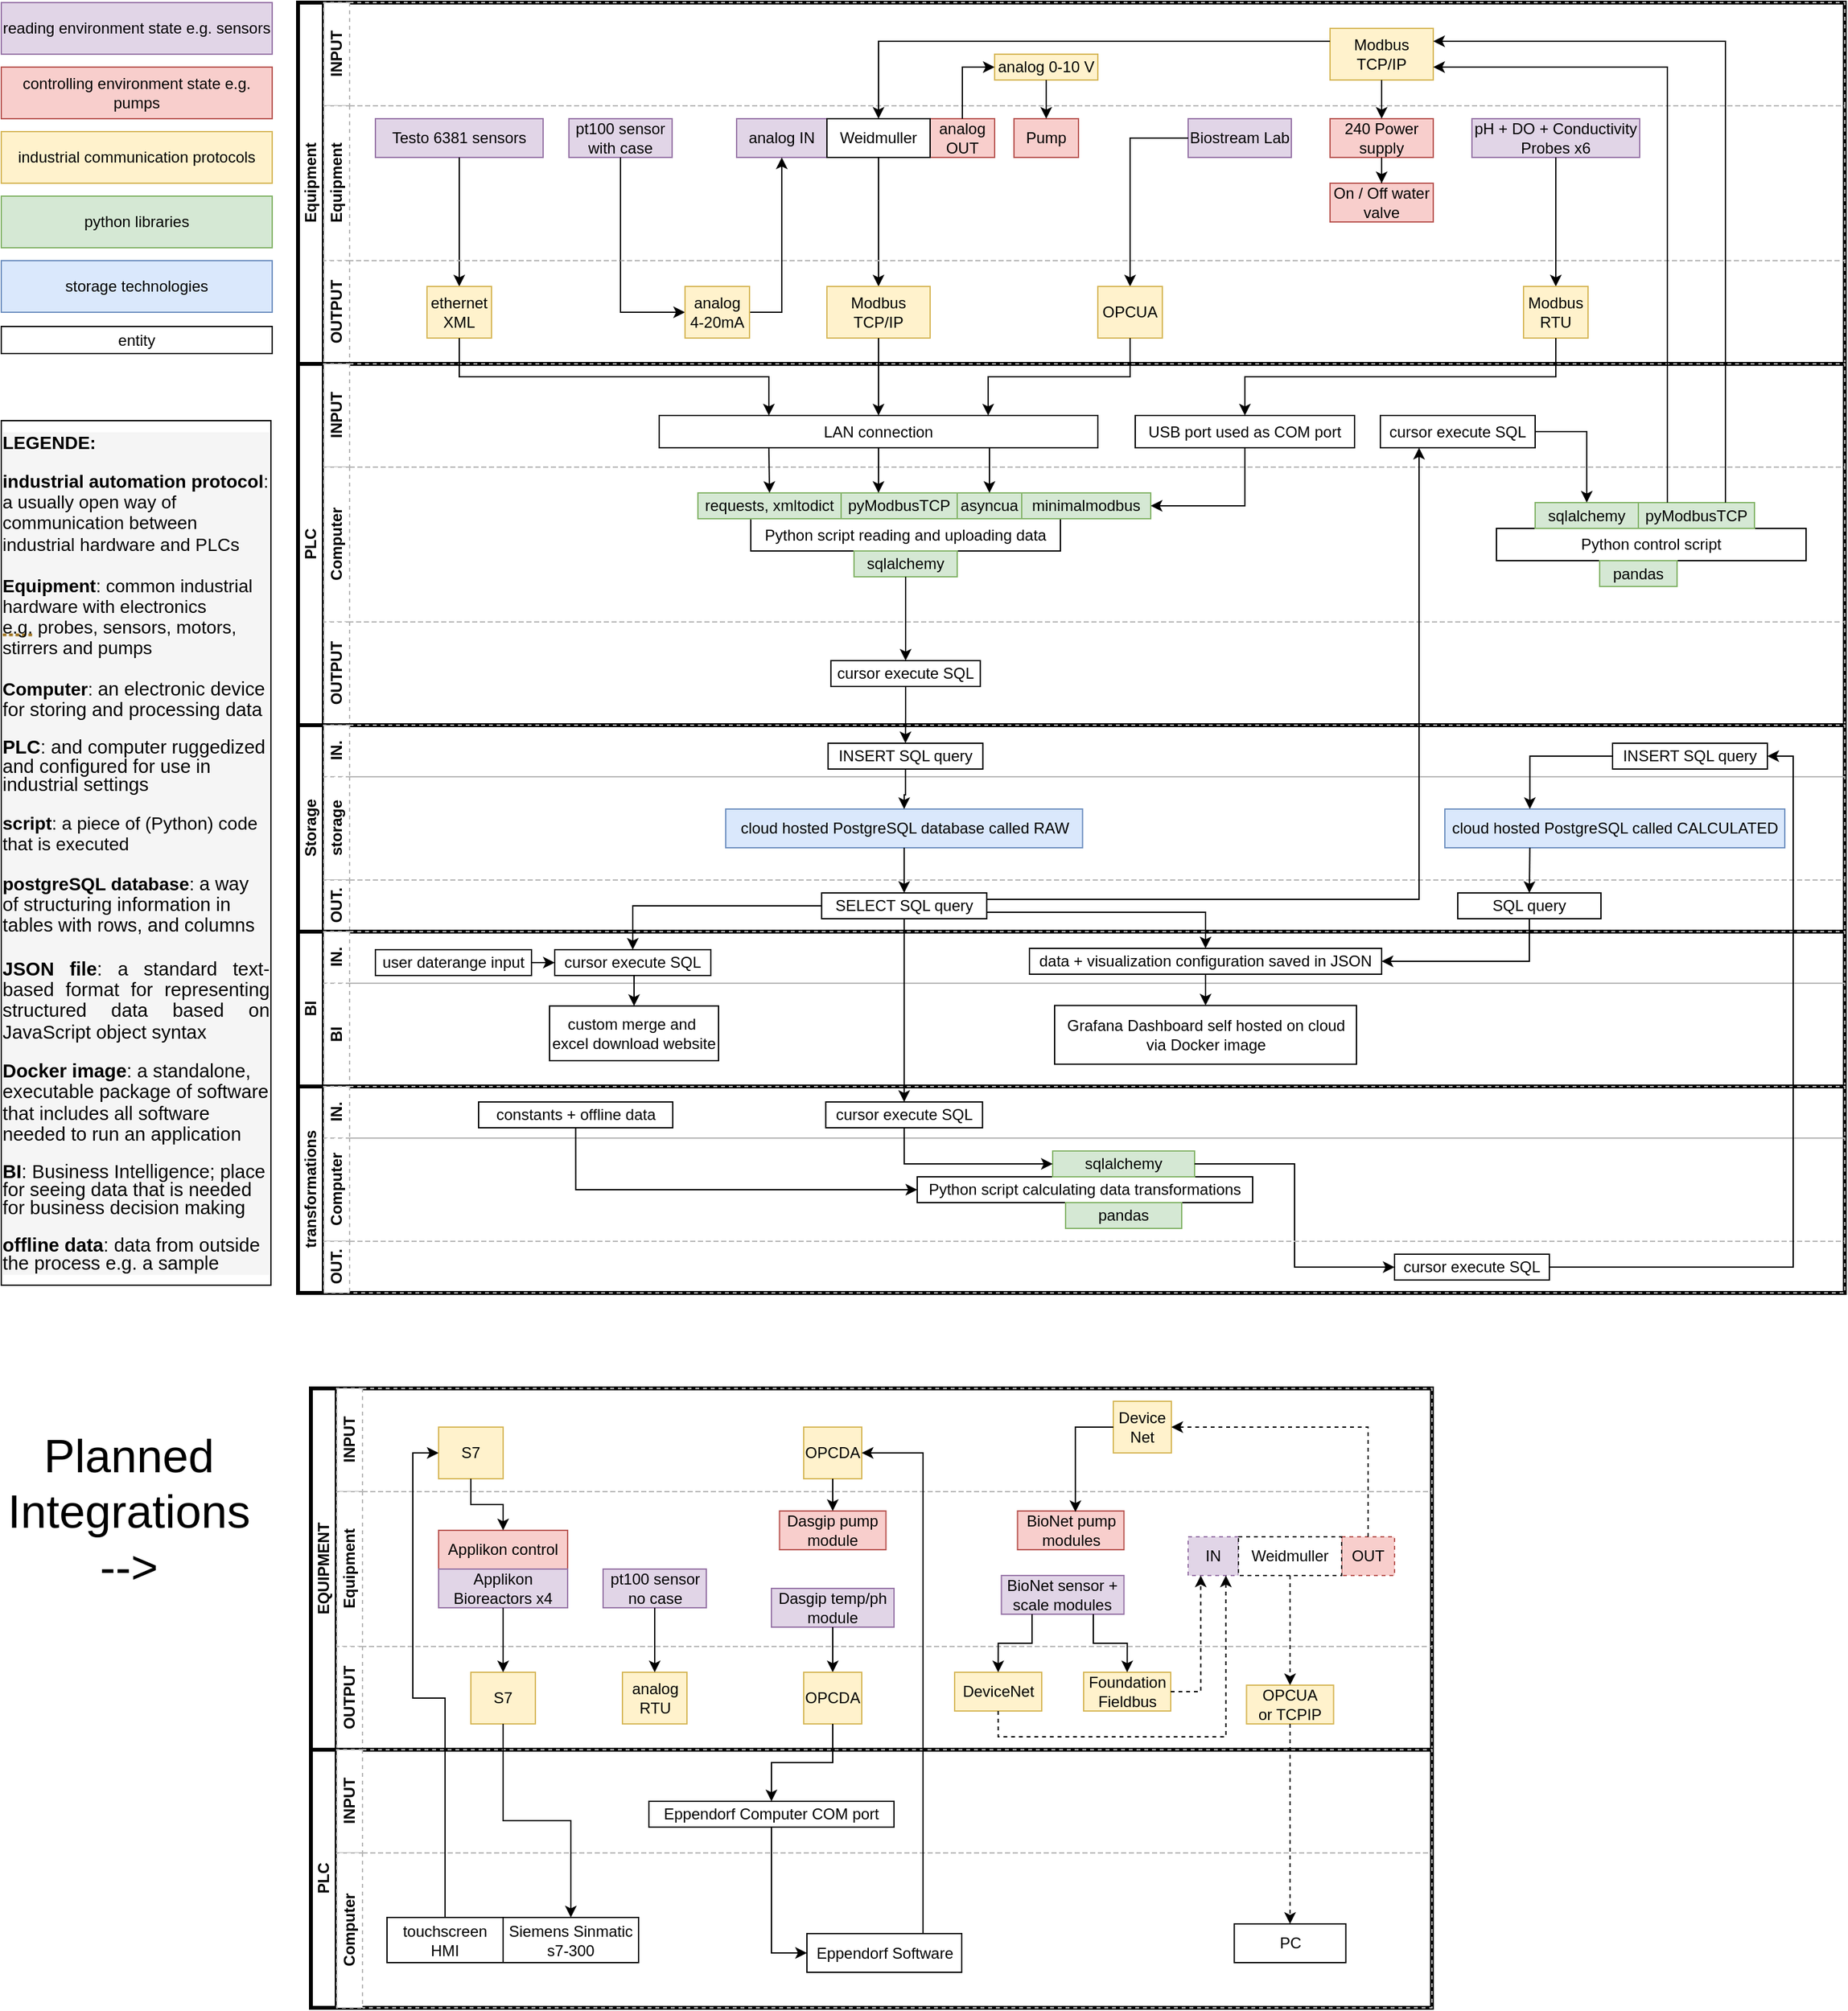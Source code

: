 <mxfile version="24.3.1" type="github">
  <diagram id="prtHgNgQTEPvFCAcTncT" name="Page-1">
    <mxGraphModel dx="1880" dy="933" grid="1" gridSize="10" guides="1" tooltips="1" connect="1" arrows="1" fold="1" page="1" pageScale="1" pageWidth="1500" pageHeight="1600" math="0" shadow="0">
      <root>
        <mxCell id="0" />
        <mxCell id="1" parent="0" />
        <mxCell id="dNxyNK7c78bLwvsdeMH5-19" value="Equipment" style="swimlane;html=1;childLayout=stackLayout;resizeParent=1;resizeParentMax=0;horizontal=0;startSize=20;horizontalStack=0;strokeWidth=3;strokeColor=default;swimlaneFillColor=default;fillColor=#FFFFFF;fillStyle=solid;" parent="1" vertex="1">
          <mxGeometry x="241" y="6" width="1199" height="280" as="geometry" />
        </mxCell>
        <mxCell id="dNxyNK7c78bLwvsdeMH5-20" value="INPUT" style="swimlane;html=1;startSize=20;horizontal=0;strokeWidth=1;strokeColor=#b5b5b5;dashed=1;" parent="dNxyNK7c78bLwvsdeMH5-19" vertex="1">
          <mxGeometry x="20" width="1179" height="80" as="geometry" />
        </mxCell>
        <mxCell id="mkR1BZJplaOjV8n7JHUe-274" value="Modbus TCP/IP" style="rounded=0;whiteSpace=wrap;html=1;fontFamily=Helvetica;fontSize=12;align=center;fillColor=#fff2cc;strokeColor=#d6b656;" parent="dNxyNK7c78bLwvsdeMH5-20" vertex="1">
          <mxGeometry x="780" y="20" width="80" height="40" as="geometry" />
        </mxCell>
        <mxCell id="mkR1BZJplaOjV8n7JHUe-46" value="analog 0-10 V" style="rounded=0;whiteSpace=wrap;html=1;fontFamily=Helvetica;fontSize=12;align=center;fillColor=#fff2cc;strokeColor=#d6b656;" parent="dNxyNK7c78bLwvsdeMH5-20" vertex="1">
          <mxGeometry x="520" y="40" width="80" height="20" as="geometry" />
        </mxCell>
        <mxCell id="dNxyNK7c78bLwvsdeMH5-21" value="Equipment" style="swimlane;html=1;startSize=20;horizontal=0;strokeWidth=1;strokeColor=#b5b5b5;dashed=1;" parent="dNxyNK7c78bLwvsdeMH5-19" vertex="1">
          <mxGeometry x="20" y="80" width="1179" height="120" as="geometry" />
        </mxCell>
        <mxCell id="mkR1BZJplaOjV8n7JHUe-163" value="On / Off water valve" style="rounded=0;whiteSpace=wrap;html=1;fontFamily=Helvetica;fontSize=12;align=center;fillColor=#f8cecc;strokeColor=#b85450;" parent="dNxyNK7c78bLwvsdeMH5-21" vertex="1">
          <mxGeometry x="780" y="60" width="80" height="30" as="geometry" />
        </mxCell>
        <mxCell id="mkR1BZJplaOjV8n7JHUe-118" value="240 Power supply" style="rounded=0;whiteSpace=wrap;html=1;fontFamily=Helvetica;fontSize=12;align=center;fillColor=#f8cecc;strokeColor=#b85450;" parent="dNxyNK7c78bLwvsdeMH5-21" vertex="1">
          <mxGeometry x="780" y="10" width="80" height="30" as="geometry" />
        </mxCell>
        <mxCell id="mkR1BZJplaOjV8n7JHUe-164" style="edgeStyle=orthogonalEdgeStyle;rounded=0;orthogonalLoop=1;jettySize=auto;html=1;exitX=0.5;exitY=1;exitDx=0;exitDy=0;" parent="dNxyNK7c78bLwvsdeMH5-21" source="mkR1BZJplaOjV8n7JHUe-118" edge="1" target="mkR1BZJplaOjV8n7JHUe-163">
          <mxGeometry relative="1" as="geometry">
            <mxPoint x="960" y="70" as="targetPoint" />
          </mxGeometry>
        </mxCell>
        <mxCell id="mkR1BZJplaOjV8n7JHUe-84" value="Pump" style="rounded=0;whiteSpace=wrap;html=1;fontFamily=Helvetica;fontSize=12;align=center;fillColor=#f8cecc;strokeColor=#b85450;" parent="dNxyNK7c78bLwvsdeMH5-21" vertex="1">
          <mxGeometry x="535" y="10" width="50" height="30" as="geometry" />
        </mxCell>
        <mxCell id="mkR1BZJplaOjV8n7JHUe-82" value="analog OUT&lt;div&gt;&lt;/div&gt;" style="rounded=0;whiteSpace=wrap;html=1;fontFamily=Helvetica;fontSize=12;align=center;fillColor=#f8cecc;strokeColor=#b85450;" parent="dNxyNK7c78bLwvsdeMH5-21" vertex="1">
          <mxGeometry x="470" y="10" width="50" height="30" as="geometry" />
        </mxCell>
        <mxCell id="mkR1BZJplaOjV8n7JHUe-297" value="Biostream Lab" style="rounded=0;whiteSpace=wrap;html=1;fontFamily=Helvetica;fontSize=12;align=center;fillColor=#e1d5e7;strokeColor=#9673a6;" parent="dNxyNK7c78bLwvsdeMH5-21" vertex="1">
          <mxGeometry x="670" y="10" width="80" height="30" as="geometry" />
        </mxCell>
        <mxCell id="mkR1BZJplaOjV8n7JHUe-184" value="Testo 6381 sensors" style="rounded=0;whiteSpace=wrap;html=1;fontFamily=Helvetica;fontSize=12;align=center;fillColor=#e1d5e7;strokeColor=#9673a6;" parent="dNxyNK7c78bLwvsdeMH5-21" vertex="1">
          <mxGeometry x="40" y="10" width="130" height="30" as="geometry" />
        </mxCell>
        <mxCell id="mkR1BZJplaOjV8n7JHUe-49" value="pt100 sensor with case" style="rounded=0;whiteSpace=wrap;html=1;fontFamily=Helvetica;fontSize=12;align=center;fillColor=#e1d5e7;strokeColor=#9673a6;" parent="dNxyNK7c78bLwvsdeMH5-21" vertex="1">
          <mxGeometry x="190" y="10" width="80" height="30" as="geometry" />
        </mxCell>
        <mxCell id="mkR1BZJplaOjV8n7JHUe-81" value="analog IN&lt;div&gt;&lt;/div&gt;" style="rounded=0;whiteSpace=wrap;html=1;fontFamily=Helvetica;fontSize=12;align=center;fillColor=#e1d5e7;strokeColor=#9673a6;" parent="dNxyNK7c78bLwvsdeMH5-21" vertex="1">
          <mxGeometry x="320" y="10" width="70" height="30" as="geometry" />
        </mxCell>
        <mxCell id="mkR1BZJplaOjV8n7JHUe-73" value="Weidmuller" style="rounded=0;whiteSpace=wrap;html=1;fontFamily=Helvetica;fontSize=12;fontColor=#000000;align=center;" parent="dNxyNK7c78bLwvsdeMH5-21" vertex="1">
          <mxGeometry x="390" y="10" width="80" height="30" as="geometry" />
        </mxCell>
        <mxCell id="mkR1BZJplaOjV8n7JHUe-181" value="pH + DO + Conductivity Probes x6" style="rounded=0;whiteSpace=wrap;html=1;fontFamily=Helvetica;fontSize=12;align=center;fillColor=#e1d5e7;strokeColor=#9673a6;" parent="dNxyNK7c78bLwvsdeMH5-21" vertex="1">
          <mxGeometry x="890" y="10" width="130" height="30" as="geometry" />
        </mxCell>
        <mxCell id="mkR1BZJplaOjV8n7JHUe-114" style="edgeStyle=orthogonalEdgeStyle;rounded=0;orthogonalLoop=1;jettySize=auto;html=1;exitX=0.5;exitY=1;exitDx=0;exitDy=0;entryX=0.5;entryY=0;entryDx=0;entryDy=0;" parent="dNxyNK7c78bLwvsdeMH5-19" source="mkR1BZJplaOjV8n7JHUe-46" target="mkR1BZJplaOjV8n7JHUe-84" edge="1">
          <mxGeometry relative="1" as="geometry" />
        </mxCell>
        <mxCell id="mkR1BZJplaOjV8n7JHUe-83" style="edgeStyle=orthogonalEdgeStyle;rounded=0;orthogonalLoop=1;jettySize=auto;html=1;entryX=0;entryY=0.5;entryDx=0;entryDy=0;exitX=0.5;exitY=0;exitDx=0;exitDy=0;" parent="dNxyNK7c78bLwvsdeMH5-19" source="mkR1BZJplaOjV8n7JHUe-82" target="mkR1BZJplaOjV8n7JHUe-46" edge="1">
          <mxGeometry relative="1" as="geometry" />
        </mxCell>
        <mxCell id="mkR1BZJplaOjV8n7JHUe-121" style="edgeStyle=orthogonalEdgeStyle;rounded=0;orthogonalLoop=1;jettySize=auto;html=1;exitX=0.5;exitY=1;exitDx=0;exitDy=0;entryX=0.5;entryY=0;entryDx=0;entryDy=0;" parent="dNxyNK7c78bLwvsdeMH5-19" source="mkR1BZJplaOjV8n7JHUe-274" target="mkR1BZJplaOjV8n7JHUe-118" edge="1">
          <mxGeometry relative="1" as="geometry">
            <mxPoint x="1020" y="10" as="sourcePoint" />
            <mxPoint x="990" y="30" as="targetPoint" />
          </mxGeometry>
        </mxCell>
        <mxCell id="mkR1BZJplaOjV8n7JHUe-277" style="edgeStyle=orthogonalEdgeStyle;rounded=0;orthogonalLoop=1;jettySize=auto;html=1;exitX=0;exitY=0.25;exitDx=0;exitDy=0;entryX=0.5;entryY=0;entryDx=0;entryDy=0;" parent="dNxyNK7c78bLwvsdeMH5-19" source="mkR1BZJplaOjV8n7JHUe-274" target="mkR1BZJplaOjV8n7JHUe-73" edge="1">
          <mxGeometry relative="1" as="geometry" />
        </mxCell>
        <mxCell id="mkR1BZJplaOjV8n7JHUe-71" style="edgeStyle=orthogonalEdgeStyle;rounded=0;orthogonalLoop=1;jettySize=auto;html=1;entryX=0;entryY=0.5;entryDx=0;entryDy=0;exitX=0.5;exitY=1;exitDx=0;exitDy=0;" parent="dNxyNK7c78bLwvsdeMH5-19" source="mkR1BZJplaOjV8n7JHUe-49" target="mkR1BZJplaOjV8n7JHUe-45" edge="1">
          <mxGeometry relative="1" as="geometry" />
        </mxCell>
        <mxCell id="mkR1BZJplaOjV8n7JHUe-244" style="edgeStyle=orthogonalEdgeStyle;rounded=0;orthogonalLoop=1;jettySize=auto;html=1;exitX=0.5;exitY=1;exitDx=0;exitDy=0;entryX=0.5;entryY=0;entryDx=0;entryDy=0;" parent="dNxyNK7c78bLwvsdeMH5-19" source="mkR1BZJplaOjV8n7JHUe-73" target="mkR1BZJplaOjV8n7JHUe-116" edge="1">
          <mxGeometry relative="1" as="geometry">
            <mxPoint x="690" y="-10" as="sourcePoint" />
            <mxPoint x="710" y="60" as="targetPoint" />
          </mxGeometry>
        </mxCell>
        <mxCell id="mkR1BZJplaOjV8n7JHUe-72" style="edgeStyle=orthogonalEdgeStyle;rounded=0;orthogonalLoop=1;jettySize=auto;html=1;entryX=0.5;entryY=1;entryDx=0;entryDy=0;exitX=1;exitY=0.5;exitDx=0;exitDy=0;" parent="dNxyNK7c78bLwvsdeMH5-19" source="mkR1BZJplaOjV8n7JHUe-45" target="mkR1BZJplaOjV8n7JHUe-81" edge="1">
          <mxGeometry relative="1" as="geometry">
            <mxPoint x="480" y="-40" as="targetPoint" />
          </mxGeometry>
        </mxCell>
        <mxCell id="mkR1BZJplaOjV8n7JHUe-80" value="&lt;div&gt;&lt;/div&gt;" style="edgeLabel;html=1;align=center;verticalAlign=middle;resizable=0;points=[];" parent="mkR1BZJplaOjV8n7JHUe-72" vertex="1" connectable="0">
          <mxGeometry x="-0.156" y="-2" relative="1" as="geometry">
            <mxPoint as="offset" />
          </mxGeometry>
        </mxCell>
        <mxCell id="mkR1BZJplaOjV8n7JHUe-298" style="edgeStyle=orthogonalEdgeStyle;rounded=0;orthogonalLoop=1;jettySize=auto;html=1;entryX=0.5;entryY=0;entryDx=0;entryDy=0;" parent="dNxyNK7c78bLwvsdeMH5-19" source="mkR1BZJplaOjV8n7JHUe-297" target="mkR1BZJplaOjV8n7JHUe-52" edge="1">
          <mxGeometry relative="1" as="geometry" />
        </mxCell>
        <mxCell id="mkR1BZJplaOjV8n7JHUe-185" style="edgeStyle=orthogonalEdgeStyle;rounded=0;orthogonalLoop=1;jettySize=auto;html=1;entryX=0.5;entryY=0;entryDx=0;entryDy=0;" parent="dNxyNK7c78bLwvsdeMH5-19" source="mkR1BZJplaOjV8n7JHUe-184" target="mkR1BZJplaOjV8n7JHUe-186" edge="1">
          <mxGeometry relative="1" as="geometry">
            <mxPoint x="320" y="100" as="targetPoint" />
          </mxGeometry>
        </mxCell>
        <mxCell id="mkR1BZJplaOjV8n7JHUe-182" style="edgeStyle=orthogonalEdgeStyle;rounded=0;orthogonalLoop=1;jettySize=auto;html=1;entryX=0.5;entryY=0;entryDx=0;entryDy=0;" parent="dNxyNK7c78bLwvsdeMH5-19" source="mkR1BZJplaOjV8n7JHUe-181" target="mkR1BZJplaOjV8n7JHUe-170" edge="1">
          <mxGeometry relative="1" as="geometry" />
        </mxCell>
        <mxCell id="mkR1BZJplaOjV8n7JHUe-265" value="OUTPUT" style="swimlane;html=1;startSize=20;horizontal=0;strokeWidth=1;strokeColor=#b5b5b5;dashed=1;" parent="dNxyNK7c78bLwvsdeMH5-19" vertex="1">
          <mxGeometry x="20" y="200" width="1179" height="80" as="geometry" />
        </mxCell>
        <mxCell id="mkR1BZJplaOjV8n7JHUe-186" value="ethernet XML" style="rounded=0;whiteSpace=wrap;html=1;fontFamily=Helvetica;fontSize=12;align=center;fillColor=#fff2cc;strokeColor=#d6b656;" parent="mkR1BZJplaOjV8n7JHUe-265" vertex="1">
          <mxGeometry x="80" y="20" width="50" height="40" as="geometry" />
        </mxCell>
        <mxCell id="mkR1BZJplaOjV8n7JHUe-116" value="Modbus TCP/IP" style="rounded=0;whiteSpace=wrap;html=1;fontFamily=Helvetica;fontSize=12;align=center;fillColor=#fff2cc;strokeColor=#d6b656;" parent="mkR1BZJplaOjV8n7JHUe-265" vertex="1">
          <mxGeometry x="390" y="20" width="80" height="40" as="geometry" />
        </mxCell>
        <mxCell id="mkR1BZJplaOjV8n7JHUe-52" value="OPCUA" style="rounded=0;whiteSpace=wrap;html=1;fontFamily=Helvetica;fontSize=12;align=center;fillColor=#fff2cc;strokeColor=#d6b656;" parent="mkR1BZJplaOjV8n7JHUe-265" vertex="1">
          <mxGeometry x="600" y="20" width="50" height="40" as="geometry" />
        </mxCell>
        <mxCell id="mkR1BZJplaOjV8n7JHUe-170" value="Modbus RTU" style="rounded=0;whiteSpace=wrap;html=1;fontFamily=Helvetica;fontSize=12;align=center;fillColor=#fff2cc;strokeColor=#d6b656;" parent="mkR1BZJplaOjV8n7JHUe-265" vertex="1">
          <mxGeometry x="930" y="20" width="50" height="40" as="geometry" />
        </mxCell>
        <mxCell id="mkR1BZJplaOjV8n7JHUe-45" value="analog 4-20mA" style="rounded=0;whiteSpace=wrap;html=1;fontFamily=Helvetica;fontSize=12;align=center;fillColor=#fff2cc;strokeColor=#d6b656;" parent="mkR1BZJplaOjV8n7JHUe-265" vertex="1">
          <mxGeometry x="280" y="20" width="50" height="40" as="geometry" />
        </mxCell>
        <mxCell id="mkR1BZJplaOjV8n7JHUe-5" value="PLC" style="swimlane;html=1;childLayout=stackLayout;resizeParent=1;resizeParentMax=0;horizontal=0;startSize=20;horizontalStack=0;strokeWidth=3;strokeColor=default;fillColor=#FFFFFF;fillStyle=solid;swimlaneFillColor=default;" parent="1" vertex="1">
          <mxGeometry x="241" y="286" width="1199" height="280" as="geometry" />
        </mxCell>
        <mxCell id="mkR1BZJplaOjV8n7JHUe-10" value="INPUT" style="swimlane;html=1;startSize=20;horizontal=0;strokeWidth=1;strokeColor=#b5b5b5;dashed=1;" parent="mkR1BZJplaOjV8n7JHUe-5" vertex="1">
          <mxGeometry x="20" width="1179" height="80" as="geometry" />
        </mxCell>
        <mxCell id="mkR1BZJplaOjV8n7JHUe-165" value="LAN connection" style="rounded=0;whiteSpace=wrap;html=1;fontColor=#000000;" parent="mkR1BZJplaOjV8n7JHUe-10" vertex="1">
          <mxGeometry x="260" y="40" width="340" height="25" as="geometry" />
        </mxCell>
        <mxCell id="mkR1BZJplaOjV8n7JHUe-168" value="USB port used as COM port" style="rounded=0;whiteSpace=wrap;html=1;fontColor=#000000;" parent="mkR1BZJplaOjV8n7JHUe-10" vertex="1">
          <mxGeometry x="629" y="40" width="170" height="25" as="geometry" />
        </mxCell>
        <mxCell id="mkR1BZJplaOjV8n7JHUe-290" value="cursor execute SQL" style="whiteSpace=wrap;html=1;fontColor=#000000;rounded=0;" parent="mkR1BZJplaOjV8n7JHUe-10" vertex="1">
          <mxGeometry x="819" y="40" width="120" height="25" as="geometry" />
        </mxCell>
        <mxCell id="mkR1BZJplaOjV8n7JHUe-17" value="Computer" style="swimlane;html=1;startSize=20;horizontal=0;strokeWidth=1;strokeColor=#b5b5b5;dashed=1;" parent="mkR1BZJplaOjV8n7JHUe-5" vertex="1">
          <mxGeometry x="20" y="80" width="1179" height="120" as="geometry" />
        </mxCell>
        <mxCell id="mkR1BZJplaOjV8n7JHUe-76" value="Python script reading and uploading data&lt;div&gt;&lt;/div&gt;" style="rounded=0;whiteSpace=wrap;html=1;fontFamily=Helvetica;fontSize=12;fontColor=#000000;align=center;" parent="mkR1BZJplaOjV8n7JHUe-17" vertex="1">
          <mxGeometry x="331" y="40" width="240" height="25" as="geometry" />
        </mxCell>
        <mxCell id="mkR1BZJplaOjV8n7JHUe-174" value="pyModbusTCP&lt;div&gt;&lt;/div&gt;" style="rounded=0;whiteSpace=wrap;html=1;fontFamily=Helvetica;fontSize=12;align=center;fillColor=#d5e8d4;strokeColor=#82b366;" parent="mkR1BZJplaOjV8n7JHUe-17" vertex="1">
          <mxGeometry x="401" y="20" width="90" height="20" as="geometry" />
        </mxCell>
        <mxCell id="mkR1BZJplaOjV8n7JHUe-175" value="asyncua&lt;div&gt;&lt;/div&gt;" style="rounded=0;whiteSpace=wrap;html=1;fontFamily=Helvetica;fontSize=12;align=center;fillColor=#d5e8d4;strokeColor=#82b366;" parent="mkR1BZJplaOjV8n7JHUe-17" vertex="1">
          <mxGeometry x="491" y="20" width="50" height="20" as="geometry" />
        </mxCell>
        <mxCell id="mkR1BZJplaOjV8n7JHUe-177" value="minimalmodbus&lt;div&gt;&lt;/div&gt;" style="rounded=0;whiteSpace=wrap;html=1;fontFamily=Helvetica;fontSize=12;align=center;fillColor=#d5e8d4;strokeColor=#82b366;" parent="mkR1BZJplaOjV8n7JHUe-17" vertex="1">
          <mxGeometry x="541" y="20" width="100" height="20" as="geometry" />
        </mxCell>
        <mxCell id="mkR1BZJplaOjV8n7JHUe-183" value="requests, xmltodict&lt;div&gt;&lt;/div&gt;" style="rounded=0;whiteSpace=wrap;html=1;fontFamily=Helvetica;fontSize=12;align=center;fillColor=#d5e8d4;strokeColor=#82b366;" parent="mkR1BZJplaOjV8n7JHUe-17" vertex="1">
          <mxGeometry x="290" y="20" width="111" height="20" as="geometry" />
        </mxCell>
        <mxCell id="mkR1BZJplaOjV8n7JHUe-276" value="Python control script&lt;div&gt;&lt;/div&gt;" style="rounded=0;whiteSpace=wrap;html=1;fontFamily=Helvetica;fontSize=12;fontColor=#000000;align=center;" parent="mkR1BZJplaOjV8n7JHUe-17" vertex="1">
          <mxGeometry x="909" y="47.5" width="240" height="25" as="geometry" />
        </mxCell>
        <mxCell id="mkR1BZJplaOjV8n7JHUe-278" value="pyModbusTCP&lt;div&gt;&lt;/div&gt;" style="rounded=0;whiteSpace=wrap;html=1;fontFamily=Helvetica;fontSize=12;align=center;fillColor=#d5e8d4;strokeColor=#82b366;" parent="mkR1BZJplaOjV8n7JHUe-17" vertex="1">
          <mxGeometry x="1019" y="27.5" width="90" height="20" as="geometry" />
        </mxCell>
        <mxCell id="mkR1BZJplaOjV8n7JHUe-293" value="pandas&lt;div&gt;&lt;/div&gt;" style="rounded=0;whiteSpace=wrap;html=1;fontFamily=Helvetica;fontSize=12;align=center;fillColor=#d5e8d4;strokeColor=#82b366;" parent="mkR1BZJplaOjV8n7JHUe-17" vertex="1">
          <mxGeometry x="989" y="72.5" width="60" height="20" as="geometry" />
        </mxCell>
        <mxCell id="mkR1BZJplaOjV8n7JHUe-294" value="sqlalchemy&lt;div&gt;&lt;/div&gt;" style="rounded=0;whiteSpace=wrap;html=1;fontFamily=Helvetica;fontSize=12;align=center;fillColor=#d5e8d4;strokeColor=#82b366;" parent="mkR1BZJplaOjV8n7JHUe-17" vertex="1">
          <mxGeometry x="939" y="27.5" width="80" height="20" as="geometry" />
        </mxCell>
        <mxCell id="mkR1BZJplaOjV8n7JHUe-295" value="sqlalchemy&lt;div&gt;&lt;/div&gt;" style="rounded=0;whiteSpace=wrap;html=1;fontFamily=Helvetica;fontSize=12;align=center;fillColor=#d5e8d4;strokeColor=#82b366;" parent="mkR1BZJplaOjV8n7JHUe-17" vertex="1">
          <mxGeometry x="411" y="65" width="80" height="20" as="geometry" />
        </mxCell>
        <mxCell id="mkR1BZJplaOjV8n7JHUe-157" style="edgeStyle=orthogonalEdgeStyle;rounded=0;orthogonalLoop=1;jettySize=auto;html=1;" parent="mkR1BZJplaOjV8n7JHUe-5" source="mkR1BZJplaOjV8n7JHUe-295" target="mkR1BZJplaOjV8n7JHUe-156" edge="1">
          <mxGeometry relative="1" as="geometry">
            <mxPoint x="810" y="220" as="sourcePoint" />
          </mxGeometry>
        </mxCell>
        <mxCell id="mkR1BZJplaOjV8n7JHUe-167" style="edgeStyle=orthogonalEdgeStyle;rounded=0;orthogonalLoop=1;jettySize=auto;html=1;entryX=0.322;entryY=0;entryDx=0;entryDy=0;entryPerimeter=0;" parent="mkR1BZJplaOjV8n7JHUe-5" source="mkR1BZJplaOjV8n7JHUe-165" target="mkR1BZJplaOjV8n7JHUe-174" edge="1">
          <mxGeometry relative="1" as="geometry" />
        </mxCell>
        <mxCell id="mkR1BZJplaOjV8n7JHUe-172" style="edgeStyle=orthogonalEdgeStyle;rounded=0;orthogonalLoop=1;jettySize=auto;html=1;exitX=0.5;exitY=1;exitDx=0;exitDy=0;entryX=1;entryY=0.5;entryDx=0;entryDy=0;" parent="mkR1BZJplaOjV8n7JHUe-5" source="mkR1BZJplaOjV8n7JHUe-168" target="mkR1BZJplaOjV8n7JHUe-177" edge="1">
          <mxGeometry relative="1" as="geometry">
            <mxPoint x="790" y="160" as="targetPoint" />
          </mxGeometry>
        </mxCell>
        <mxCell id="mkR1BZJplaOjV8n7JHUe-176" style="edgeStyle=orthogonalEdgeStyle;rounded=0;orthogonalLoop=1;jettySize=auto;html=1;exitX=0.25;exitY=1;exitDx=0;exitDy=0;entryX=0.5;entryY=0;entryDx=0;entryDy=0;" parent="mkR1BZJplaOjV8n7JHUe-5" source="mkR1BZJplaOjV8n7JHUe-165" target="mkR1BZJplaOjV8n7JHUe-183" edge="1">
          <mxGeometry relative="1" as="geometry" />
        </mxCell>
        <mxCell id="mkR1BZJplaOjV8n7JHUe-188" style="edgeStyle=orthogonalEdgeStyle;rounded=0;orthogonalLoop=1;jettySize=auto;html=1;exitX=0.75;exitY=1;exitDx=0;exitDy=0;entryX=0.5;entryY=0;entryDx=0;entryDy=0;" parent="mkR1BZJplaOjV8n7JHUe-5" source="mkR1BZJplaOjV8n7JHUe-165" target="mkR1BZJplaOjV8n7JHUe-175" edge="1">
          <mxGeometry relative="1" as="geometry" />
        </mxCell>
        <mxCell id="mkR1BZJplaOjV8n7JHUe-291" style="edgeStyle=orthogonalEdgeStyle;rounded=0;orthogonalLoop=1;jettySize=auto;html=1;entryX=0.5;entryY=0;entryDx=0;entryDy=0;exitX=1;exitY=0.5;exitDx=0;exitDy=0;" parent="mkR1BZJplaOjV8n7JHUe-5" source="mkR1BZJplaOjV8n7JHUe-290" target="mkR1BZJplaOjV8n7JHUe-294" edge="1">
          <mxGeometry relative="1" as="geometry">
            <mxPoint x="1830" y="81" as="sourcePoint" />
            <mxPoint x="1430" y="160" as="targetPoint" />
          </mxGeometry>
        </mxCell>
        <mxCell id="mkR1BZJplaOjV8n7JHUe-21" value="OUTPUT" style="swimlane;html=1;startSize=20;horizontal=0;strokeWidth=1;strokeColor=#b5b5b5;dashed=1;" parent="mkR1BZJplaOjV8n7JHUe-5" vertex="1">
          <mxGeometry x="20" y="200" width="1179" height="80" as="geometry">
            <mxRectangle x="20" y="240" width="430" height="30" as="alternateBounds" />
          </mxGeometry>
        </mxCell>
        <mxCell id="mkR1BZJplaOjV8n7JHUe-156" value="cursor execute SQL" style="whiteSpace=wrap;html=1;fontColor=#000000;rounded=0;" parent="mkR1BZJplaOjV8n7JHUe-21" vertex="1">
          <mxGeometry x="393.12" y="30" width="115.75" height="20" as="geometry" />
        </mxCell>
        <mxCell id="mkR1BZJplaOjV8n7JHUe-139" value="Storage" style="swimlane;html=1;childLayout=stackLayout;resizeParent=1;resizeParentMax=0;horizontal=0;startSize=20;horizontalStack=0;strokeWidth=3;strokeColor=default;fillColor=#FFFFFF;fillStyle=solid;swimlaneFillColor=default;" parent="1" vertex="1">
          <mxGeometry x="241" y="566" width="1199" height="160" as="geometry" />
        </mxCell>
        <mxCell id="mkR1BZJplaOjV8n7JHUe-141" value="IN." style="swimlane;html=1;startSize=20;horizontal=0;strokeWidth=1;strokeColor=#b5b5b5;dashed=1;" parent="mkR1BZJplaOjV8n7JHUe-139" vertex="1">
          <mxGeometry x="20" width="1179" height="40" as="geometry" />
        </mxCell>
        <mxCell id="mkR1BZJplaOjV8n7JHUe-144" value="INSERT SQL query" style="whiteSpace=wrap;html=1;fontColor=#000000;rounded=0;" parent="mkR1BZJplaOjV8n7JHUe-141" vertex="1">
          <mxGeometry x="390.87" y="14" width="120" height="20" as="geometry" />
        </mxCell>
        <mxCell id="mkR1BZJplaOjV8n7JHUe-148" style="edgeStyle=orthogonalEdgeStyle;rounded=0;orthogonalLoop=1;jettySize=auto;html=1;exitX=0.5;exitY=1;exitDx=0;exitDy=0;entryX=0.5;entryY=0;entryDx=0;entryDy=0;" parent="mkR1BZJplaOjV8n7JHUe-141" edge="1">
          <mxGeometry relative="1" as="geometry">
            <mxPoint x="1480" y="90" as="sourcePoint" />
          </mxGeometry>
        </mxCell>
        <mxCell id="mkR1BZJplaOjV8n7JHUe-149" style="edgeStyle=orthogonalEdgeStyle;rounded=0;orthogonalLoop=1;jettySize=auto;html=1;exitX=0.5;exitY=1;exitDx=0;exitDy=0;entryX=0.5;entryY=0;entryDx=0;entryDy=0;" parent="mkR1BZJplaOjV8n7JHUe-141" edge="1">
          <mxGeometry relative="1" as="geometry">
            <mxPoint x="1480" y="-30" as="sourcePoint" />
          </mxGeometry>
        </mxCell>
        <mxCell id="mkR1BZJplaOjV8n7JHUe-240" value="INSERT SQL query" style="whiteSpace=wrap;html=1;fontColor=#000000;rounded=0;" parent="mkR1BZJplaOjV8n7JHUe-141" vertex="1">
          <mxGeometry x="999" y="14" width="120" height="20" as="geometry" />
        </mxCell>
        <mxCell id="mkR1BZJplaOjV8n7JHUe-150" value="storage" style="swimlane;html=1;startSize=20;horizontal=0;strokeWidth=1;strokeColor=#b5b5b5;dashed=1;" parent="mkR1BZJplaOjV8n7JHUe-139" vertex="1">
          <mxGeometry x="20" y="40" width="1179" height="80" as="geometry" />
        </mxCell>
        <mxCell id="mkR1BZJplaOjV8n7JHUe-220" value="cloud hosted PostgreSQL database called RAW" style="whiteSpace=wrap;html=1;rounded=0;fillColor=#dae8fc;strokeColor=#6c8ebf;" parent="mkR1BZJplaOjV8n7JHUe-150" vertex="1">
          <mxGeometry x="311.55" y="25" width="276.63" height="30" as="geometry" />
        </mxCell>
        <mxCell id="mkR1BZJplaOjV8n7JHUe-238" value="cloud hosted PostgreSQL called CALCULATED" style="whiteSpace=wrap;html=1;rounded=0;fillColor=#dae8fc;strokeColor=#6c8ebf;" parent="mkR1BZJplaOjV8n7JHUe-150" vertex="1">
          <mxGeometry x="869" y="25" width="263.5" height="30" as="geometry" />
        </mxCell>
        <mxCell id="mkR1BZJplaOjV8n7JHUe-153" value="OUT." style="swimlane;html=1;startSize=20;horizontal=0;strokeWidth=1;strokeColor=#b5b5b5;dashed=1;" parent="mkR1BZJplaOjV8n7JHUe-139" vertex="1">
          <mxGeometry x="20" y="120" width="1179" height="40" as="geometry">
            <mxRectangle x="20" y="240" width="430" height="30" as="alternateBounds" />
          </mxGeometry>
        </mxCell>
        <mxCell id="mkR1BZJplaOjV8n7JHUe-199" value="SELECT SQL query" style="whiteSpace=wrap;html=1;fontColor=#000000;rounded=0;" parent="mkR1BZJplaOjV8n7JHUe-153" vertex="1">
          <mxGeometry x="385.87" y="10" width="128" height="20" as="geometry" />
        </mxCell>
        <mxCell id="rFRt4yUqS4FZcKzQcChp-204" value="SQL query" style="whiteSpace=wrap;html=1;fontColor=#000000;rounded=0;" vertex="1" parent="mkR1BZJplaOjV8n7JHUe-153">
          <mxGeometry x="879" y="10" width="111" height="20" as="geometry" />
        </mxCell>
        <mxCell id="mkR1BZJplaOjV8n7JHUe-158" style="edgeStyle=orthogonalEdgeStyle;rounded=0;orthogonalLoop=1;jettySize=auto;html=1;entryX=0.5;entryY=0;entryDx=0;entryDy=0;" parent="mkR1BZJplaOjV8n7JHUe-139" source="mkR1BZJplaOjV8n7JHUe-144" target="mkR1BZJplaOjV8n7JHUe-220" edge="1">
          <mxGeometry relative="1" as="geometry">
            <mxPoint x="472.92" y="108.44" as="targetPoint" />
          </mxGeometry>
        </mxCell>
        <mxCell id="mkR1BZJplaOjV8n7JHUe-223" style="edgeStyle=orthogonalEdgeStyle;rounded=0;orthogonalLoop=1;jettySize=auto;html=1;exitX=0.5;exitY=1;exitDx=0;exitDy=0;entryX=0.5;entryY=0;entryDx=0;entryDy=0;" parent="mkR1BZJplaOjV8n7JHUe-139" source="mkR1BZJplaOjV8n7JHUe-220" target="mkR1BZJplaOjV8n7JHUe-199" edge="1">
          <mxGeometry relative="1" as="geometry" />
        </mxCell>
        <mxCell id="rFRt4yUqS4FZcKzQcChp-47" style="edgeStyle=orthogonalEdgeStyle;rounded=0;orthogonalLoop=1;jettySize=auto;html=1;exitX=0;exitY=0.5;exitDx=0;exitDy=0;entryX=0.25;entryY=0;entryDx=0;entryDy=0;" edge="1" parent="mkR1BZJplaOjV8n7JHUe-139" source="mkR1BZJplaOjV8n7JHUe-240" target="mkR1BZJplaOjV8n7JHUe-238">
          <mxGeometry relative="1" as="geometry" />
        </mxCell>
        <mxCell id="rFRt4yUqS4FZcKzQcChp-46" style="edgeStyle=orthogonalEdgeStyle;rounded=0;orthogonalLoop=1;jettySize=auto;html=1;exitX=0.25;exitY=1;exitDx=0;exitDy=0;entryX=0.5;entryY=0;entryDx=0;entryDy=0;" edge="1" parent="mkR1BZJplaOjV8n7JHUe-139" source="mkR1BZJplaOjV8n7JHUe-238" target="rFRt4yUqS4FZcKzQcChp-204">
          <mxGeometry relative="1" as="geometry">
            <mxPoint x="1029" y="134" as="targetPoint" />
          </mxGeometry>
        </mxCell>
        <mxCell id="mkR1BZJplaOjV8n7JHUe-159" style="edgeStyle=orthogonalEdgeStyle;rounded=0;orthogonalLoop=1;jettySize=auto;html=1;exitX=0.5;exitY=1;exitDx=0;exitDy=0;entryX=0.5;entryY=0;entryDx=0;entryDy=0;" parent="1" source="mkR1BZJplaOjV8n7JHUe-156" target="mkR1BZJplaOjV8n7JHUe-144" edge="1">
          <mxGeometry relative="1" as="geometry" />
        </mxCell>
        <mxCell id="mkR1BZJplaOjV8n7JHUe-166" value="" style="edgeStyle=orthogonalEdgeStyle;rounded=0;orthogonalLoop=1;jettySize=auto;html=1;exitX=0.5;exitY=1;exitDx=0;exitDy=0;" parent="1" source="mkR1BZJplaOjV8n7JHUe-116" target="mkR1BZJplaOjV8n7JHUe-165" edge="1">
          <mxGeometry relative="1" as="geometry" />
        </mxCell>
        <mxCell id="mkR1BZJplaOjV8n7JHUe-171" style="edgeStyle=orthogonalEdgeStyle;rounded=0;orthogonalLoop=1;jettySize=auto;html=1;entryX=0.5;entryY=0;entryDx=0;entryDy=0;exitX=0.5;exitY=1;exitDx=0;exitDy=0;" parent="1" source="mkR1BZJplaOjV8n7JHUe-170" target="mkR1BZJplaOjV8n7JHUe-168" edge="1">
          <mxGeometry relative="1" as="geometry" />
        </mxCell>
        <mxCell id="mkR1BZJplaOjV8n7JHUe-173" style="edgeStyle=orthogonalEdgeStyle;rounded=0;orthogonalLoop=1;jettySize=auto;html=1;exitX=0.5;exitY=1;exitDx=0;exitDy=0;entryX=0.75;entryY=0;entryDx=0;entryDy=0;" parent="1" source="mkR1BZJplaOjV8n7JHUe-52" target="mkR1BZJplaOjV8n7JHUe-165" edge="1">
          <mxGeometry relative="1" as="geometry" />
        </mxCell>
        <mxCell id="mkR1BZJplaOjV8n7JHUe-187" style="edgeStyle=orthogonalEdgeStyle;rounded=0;orthogonalLoop=1;jettySize=auto;html=1;entryX=0.25;entryY=0;entryDx=0;entryDy=0;exitX=0.5;exitY=1;exitDx=0;exitDy=0;" parent="1" source="mkR1BZJplaOjV8n7JHUe-186" target="mkR1BZJplaOjV8n7JHUe-165" edge="1">
          <mxGeometry relative="1" as="geometry" />
        </mxCell>
        <mxCell id="mkR1BZJplaOjV8n7JHUe-197" value="BI" style="swimlane;html=1;childLayout=stackLayout;resizeParent=1;resizeParentMax=0;horizontal=0;startSize=20;horizontalStack=0;strokeWidth=3;strokeColor=default;fillColor=#FFFFFF;fillStyle=solid;swimlaneFillColor=default;" parent="1" vertex="1">
          <mxGeometry x="241" y="726" width="1199" height="120" as="geometry" />
        </mxCell>
        <mxCell id="mkR1BZJplaOjV8n7JHUe-198" value="IN." style="swimlane;html=1;startSize=20;horizontal=0;strokeWidth=1;strokeColor=#b5b5b5;dashed=1;" parent="mkR1BZJplaOjV8n7JHUe-197" vertex="1">
          <mxGeometry x="20" width="1179" height="40" as="geometry" />
        </mxCell>
        <mxCell id="mkR1BZJplaOjV8n7JHUe-204" style="edgeStyle=orthogonalEdgeStyle;rounded=0;orthogonalLoop=1;jettySize=auto;html=1;exitX=0.5;exitY=1;exitDx=0;exitDy=0;entryX=0.5;entryY=0;entryDx=0;entryDy=0;" parent="mkR1BZJplaOjV8n7JHUe-198" edge="1">
          <mxGeometry relative="1" as="geometry">
            <mxPoint x="1480" y="-30" as="sourcePoint" />
          </mxGeometry>
        </mxCell>
        <mxCell id="rFRt4yUqS4FZcKzQcChp-222" style="edgeStyle=orthogonalEdgeStyle;rounded=0;orthogonalLoop=1;jettySize=auto;html=1;exitX=1;exitY=0.5;exitDx=0;exitDy=0;entryX=0;entryY=0.5;entryDx=0;entryDy=0;" edge="1" parent="mkR1BZJplaOjV8n7JHUe-198" source="rFRt4yUqS4FZcKzQcChp-210" target="rFRt4yUqS4FZcKzQcChp-220">
          <mxGeometry relative="1" as="geometry" />
        </mxCell>
        <mxCell id="rFRt4yUqS4FZcKzQcChp-210" value="user daterange input" style="whiteSpace=wrap;html=1;fontColor=#000000;rounded=0;" vertex="1" parent="mkR1BZJplaOjV8n7JHUe-198">
          <mxGeometry x="40" y="14" width="121" height="20" as="geometry" />
        </mxCell>
        <mxCell id="rFRt4yUqS4FZcKzQcChp-220" value="cursor execute SQL" style="whiteSpace=wrap;html=1;fontColor=#000000;rounded=0;" vertex="1" parent="mkR1BZJplaOjV8n7JHUe-198">
          <mxGeometry x="179" y="14" width="121" height="20" as="geometry" />
        </mxCell>
        <mxCell id="mkR1BZJplaOjV8n7JHUe-205" value="BI" style="swimlane;html=1;startSize=20;horizontal=0;strokeWidth=1;strokeColor=#b5b5b5;dashed=1;" parent="mkR1BZJplaOjV8n7JHUe-197" vertex="1">
          <mxGeometry x="20" y="40" width="1179" height="80" as="geometry" />
        </mxCell>
        <mxCell id="rFRt4yUqS4FZcKzQcChp-3" value="data + visualization configuration saved in JSON" style="whiteSpace=wrap;html=1;fontColor=#000000;rounded=0;" vertex="1" parent="mkR1BZJplaOjV8n7JHUe-205">
          <mxGeometry x="547" y="-27" width="273" height="20" as="geometry" />
        </mxCell>
        <mxCell id="rFRt4yUqS4FZcKzQcChp-4" style="edgeStyle=orthogonalEdgeStyle;rounded=0;orthogonalLoop=1;jettySize=auto;html=1;" edge="1" parent="mkR1BZJplaOjV8n7JHUe-205" source="rFRt4yUqS4FZcKzQcChp-3" target="mkR1BZJplaOjV8n7JHUe-296">
          <mxGeometry relative="1" as="geometry" />
        </mxCell>
        <mxCell id="mkR1BZJplaOjV8n7JHUe-296" value="Grafana Dashboard self hosted on cloud&lt;div&gt;via Docker image&lt;/div&gt;" style="whiteSpace=wrap;html=1;fontColor=#000000;rounded=0;" parent="mkR1BZJplaOjV8n7JHUe-205" vertex="1">
          <mxGeometry x="566.5" y="17.25" width="234" height="45.5" as="geometry" />
        </mxCell>
        <mxCell id="rFRt4yUqS4FZcKzQcChp-208" value="custom merge and&amp;nbsp; excel download website" style="whiteSpace=wrap;html=1;fontColor=#000000;rounded=0;" vertex="1" parent="mkR1BZJplaOjV8n7JHUe-205">
          <mxGeometry x="175" y="17.63" width="131" height="42.37" as="geometry" />
        </mxCell>
        <mxCell id="rFRt4yUqS4FZcKzQcChp-221" style="edgeStyle=orthogonalEdgeStyle;rounded=0;orthogonalLoop=1;jettySize=auto;html=1;exitX=0.5;exitY=1;exitDx=0;exitDy=0;entryX=0.5;entryY=0;entryDx=0;entryDy=0;" edge="1" parent="mkR1BZJplaOjV8n7JHUe-197" source="rFRt4yUqS4FZcKzQcChp-220" target="rFRt4yUqS4FZcKzQcChp-208">
          <mxGeometry relative="1" as="geometry" />
        </mxCell>
        <mxCell id="mkR1BZJplaOjV8n7JHUe-208" value="transformations" style="swimlane;html=1;childLayout=stackLayout;resizeParent=1;resizeParentMax=0;horizontal=0;startSize=20;horizontalStack=0;strokeWidth=3;strokeColor=default;fillColor=#FFFFFF;fillStyle=solid;swimlaneFillColor=default;" parent="1" vertex="1">
          <mxGeometry x="241" y="846" width="1199" height="160" as="geometry" />
        </mxCell>
        <mxCell id="mkR1BZJplaOjV8n7JHUe-209" value="IN." style="swimlane;html=1;startSize=20;horizontal=0;strokeWidth=1;strokeColor=#b5b5b5;dashed=1;" parent="mkR1BZJplaOjV8n7JHUe-208" vertex="1">
          <mxGeometry x="20" width="1179" height="40" as="geometry" />
        </mxCell>
        <mxCell id="mkR1BZJplaOjV8n7JHUe-214" style="edgeStyle=orthogonalEdgeStyle;rounded=0;orthogonalLoop=1;jettySize=auto;html=1;exitX=0.5;exitY=1;exitDx=0;exitDy=0;entryX=0.5;entryY=0;entryDx=0;entryDy=0;" parent="mkR1BZJplaOjV8n7JHUe-209" edge="1">
          <mxGeometry relative="1" as="geometry">
            <mxPoint x="1480" y="90" as="sourcePoint" />
          </mxGeometry>
        </mxCell>
        <mxCell id="mkR1BZJplaOjV8n7JHUe-215" style="edgeStyle=orthogonalEdgeStyle;rounded=0;orthogonalLoop=1;jettySize=auto;html=1;exitX=0.5;exitY=1;exitDx=0;exitDy=0;entryX=0.5;entryY=0;entryDx=0;entryDy=0;" parent="mkR1BZJplaOjV8n7JHUe-209" edge="1">
          <mxGeometry relative="1" as="geometry">
            <mxPoint x="1480" y="30" as="targetPoint" />
          </mxGeometry>
        </mxCell>
        <mxCell id="mkR1BZJplaOjV8n7JHUe-233" value="cursor execute SQL" style="whiteSpace=wrap;html=1;fontColor=#000000;rounded=0;" parent="mkR1BZJplaOjV8n7JHUe-209" vertex="1">
          <mxGeometry x="389.12" y="12" width="121.5" height="20" as="geometry" />
        </mxCell>
        <mxCell id="rFRt4yUqS4FZcKzQcChp-206" value="constants + offline data" style="whiteSpace=wrap;html=1;fontColor=#000000;rounded=0;" vertex="1" parent="mkR1BZJplaOjV8n7JHUe-209">
          <mxGeometry x="120" y="12" width="150.5" height="20" as="geometry" />
        </mxCell>
        <mxCell id="mkR1BZJplaOjV8n7JHUe-216" value="Computer" style="swimlane;html=1;startSize=20;horizontal=0;strokeWidth=1;strokeColor=#b5b5b5;dashed=1;" parent="mkR1BZJplaOjV8n7JHUe-208" vertex="1">
          <mxGeometry x="20" y="40" width="1179" height="80" as="geometry" />
        </mxCell>
        <mxCell id="mkR1BZJplaOjV8n7JHUe-231" value="Python script calculating data transformations&lt;div&gt;&lt;/div&gt;" style="rounded=0;whiteSpace=wrap;html=1;fontFamily=Helvetica;fontSize=12;fontColor=#000000;align=center;" parent="mkR1BZJplaOjV8n7JHUe-216" vertex="1">
          <mxGeometry x="460" y="30" width="260" height="20" as="geometry" />
        </mxCell>
        <mxCell id="mkR1BZJplaOjV8n7JHUe-283" value="pandas&lt;div&gt;&lt;/div&gt;" style="rounded=0;whiteSpace=wrap;html=1;fontFamily=Helvetica;fontSize=12;align=center;fillColor=#d5e8d4;strokeColor=#82b366;" parent="mkR1BZJplaOjV8n7JHUe-216" vertex="1">
          <mxGeometry x="575" y="50" width="90" height="20" as="geometry" />
        </mxCell>
        <mxCell id="mkR1BZJplaOjV8n7JHUe-284" value="sqlalchemy&lt;div&gt;&lt;/div&gt;" style="rounded=0;whiteSpace=wrap;html=1;fontFamily=Helvetica;fontSize=12;align=center;fillColor=#d5e8d4;strokeColor=#82b366;" parent="mkR1BZJplaOjV8n7JHUe-216" vertex="1">
          <mxGeometry x="565" y="10" width="110" height="20" as="geometry" />
        </mxCell>
        <mxCell id="mkR1BZJplaOjV8n7JHUe-237" style="edgeStyle=orthogonalEdgeStyle;rounded=0;orthogonalLoop=1;jettySize=auto;html=1;exitX=0.5;exitY=1;exitDx=0;exitDy=0;entryX=0;entryY=0.5;entryDx=0;entryDy=0;" parent="mkR1BZJplaOjV8n7JHUe-208" source="mkR1BZJplaOjV8n7JHUe-233" target="mkR1BZJplaOjV8n7JHUe-284" edge="1">
          <mxGeometry relative="1" as="geometry" />
        </mxCell>
        <mxCell id="mkR1BZJplaOjV8n7JHUe-239" style="edgeStyle=orthogonalEdgeStyle;rounded=0;orthogonalLoop=1;jettySize=auto;html=1;exitX=1;exitY=0.5;exitDx=0;exitDy=0;entryX=0;entryY=0.5;entryDx=0;entryDy=0;" parent="mkR1BZJplaOjV8n7JHUe-208" source="mkR1BZJplaOjV8n7JHUe-284" target="mkR1BZJplaOjV8n7JHUe-241" edge="1">
          <mxGeometry relative="1" as="geometry">
            <mxPoint x="1160" y="-280" as="targetPoint" />
          </mxGeometry>
        </mxCell>
        <mxCell id="mkR1BZJplaOjV8n7JHUe-217" value="OUT." style="swimlane;html=1;startSize=20;horizontal=0;strokeWidth=1;strokeColor=#b5b5b5;dashed=1;" parent="mkR1BZJplaOjV8n7JHUe-208" vertex="1">
          <mxGeometry x="20" y="120" width="1179" height="40" as="geometry">
            <mxRectangle x="20" y="240" width="430" height="30" as="alternateBounds" />
          </mxGeometry>
        </mxCell>
        <mxCell id="mkR1BZJplaOjV8n7JHUe-241" value="cursor execute SQL" style="whiteSpace=wrap;html=1;fontColor=#000000;rounded=0;" parent="mkR1BZJplaOjV8n7JHUe-217" vertex="1">
          <mxGeometry x="830" y="10" width="120" height="20" as="geometry" />
        </mxCell>
        <mxCell id="rFRt4yUqS4FZcKzQcChp-207" style="edgeStyle=orthogonalEdgeStyle;rounded=0;orthogonalLoop=1;jettySize=auto;html=1;entryX=0;entryY=0.5;entryDx=0;entryDy=0;exitX=0.5;exitY=1;exitDx=0;exitDy=0;" edge="1" parent="mkR1BZJplaOjV8n7JHUe-208" source="rFRt4yUqS4FZcKzQcChp-206" target="mkR1BZJplaOjV8n7JHUe-231">
          <mxGeometry relative="1" as="geometry" />
        </mxCell>
        <mxCell id="mkR1BZJplaOjV8n7JHUe-232" style="edgeStyle=orthogonalEdgeStyle;rounded=0;orthogonalLoop=1;jettySize=auto;html=1;entryX=0.5;entryY=0;entryDx=0;entryDy=0;exitX=0.5;exitY=1;exitDx=0;exitDy=0;" parent="1" source="mkR1BZJplaOjV8n7JHUe-199" target="mkR1BZJplaOjV8n7JHUe-233" edge="1">
          <mxGeometry relative="1" as="geometry">
            <mxPoint x="1021" y="1146" as="targetPoint" />
          </mxGeometry>
        </mxCell>
        <mxCell id="mkR1BZJplaOjV8n7JHUe-242" style="edgeStyle=orthogonalEdgeStyle;rounded=0;orthogonalLoop=1;jettySize=auto;html=1;exitX=1;exitY=0.5;exitDx=0;exitDy=0;entryX=1;entryY=0.5;entryDx=0;entryDy=0;" parent="1" source="mkR1BZJplaOjV8n7JHUe-241" target="mkR1BZJplaOjV8n7JHUe-240" edge="1">
          <mxGeometry relative="1" as="geometry" />
        </mxCell>
        <mxCell id="mkR1BZJplaOjV8n7JHUe-247" value="reading environment state e.g. sensors" style="rounded=0;whiteSpace=wrap;html=1;fontFamily=Helvetica;fontSize=12;align=center;fillColor=#e1d5e7;strokeColor=#9673a6;" parent="1" vertex="1">
          <mxGeometry x="11" y="6" width="210" height="40" as="geometry" />
        </mxCell>
        <mxCell id="mkR1BZJplaOjV8n7JHUe-248" value="controlling environment state e.g. pumps" style="rounded=0;whiteSpace=wrap;html=1;fontFamily=Helvetica;fontSize=12;align=center;fillColor=#f8cecc;strokeColor=#b85450;" parent="1" vertex="1">
          <mxGeometry x="11" y="56" width="210" height="40" as="geometry" />
        </mxCell>
        <mxCell id="mkR1BZJplaOjV8n7JHUe-249" value="industrial communication protocols" style="rounded=0;whiteSpace=wrap;html=1;fontFamily=Helvetica;fontSize=12;align=center;fillColor=#fff2cc;strokeColor=#d6b656;" parent="1" vertex="1">
          <mxGeometry x="11" y="106" width="210" height="40" as="geometry" />
        </mxCell>
        <mxCell id="mkR1BZJplaOjV8n7JHUe-250" value="python libraries" style="rounded=0;whiteSpace=wrap;html=1;fontFamily=Helvetica;fontSize=12;align=center;fillColor=#d5e8d4;strokeColor=#82b366;" parent="1" vertex="1">
          <mxGeometry x="11" y="156" width="210" height="40" as="geometry" />
        </mxCell>
        <mxCell id="mkR1BZJplaOjV8n7JHUe-279" style="edgeStyle=orthogonalEdgeStyle;rounded=0;orthogonalLoop=1;jettySize=auto;html=1;exitX=1;exitY=0.25;exitDx=0;exitDy=0;entryX=0.25;entryY=1;entryDx=0;entryDy=0;" parent="1" source="mkR1BZJplaOjV8n7JHUe-199" target="mkR1BZJplaOjV8n7JHUe-290" edge="1">
          <mxGeometry relative="1" as="geometry" />
        </mxCell>
        <mxCell id="mkR1BZJplaOjV8n7JHUe-280" style="edgeStyle=orthogonalEdgeStyle;rounded=0;orthogonalLoop=1;jettySize=auto;html=1;exitX=0.25;exitY=0;exitDx=0;exitDy=0;entryX=1;entryY=0.75;entryDx=0;entryDy=0;" parent="1" source="mkR1BZJplaOjV8n7JHUe-278" target="mkR1BZJplaOjV8n7JHUe-274" edge="1">
          <mxGeometry relative="1" as="geometry" />
        </mxCell>
        <mxCell id="mkR1BZJplaOjV8n7JHUe-281" style="edgeStyle=orthogonalEdgeStyle;rounded=0;orthogonalLoop=1;jettySize=auto;html=1;exitX=0.75;exitY=0;exitDx=0;exitDy=0;entryX=1;entryY=0.25;entryDx=0;entryDy=0;" parent="1" source="mkR1BZJplaOjV8n7JHUe-278" target="mkR1BZJplaOjV8n7JHUe-274" edge="1">
          <mxGeometry relative="1" as="geometry" />
        </mxCell>
        <mxCell id="mkR1BZJplaOjV8n7JHUe-289" value="storage technologies" style="rounded=0;whiteSpace=wrap;html=1;fontFamily=Helvetica;fontSize=12;align=center;fillColor=#dae8fc;strokeColor=#6c8ebf;" parent="1" vertex="1">
          <mxGeometry x="11" y="206" width="210" height="40" as="geometry" />
        </mxCell>
        <mxCell id="mkR1BZJplaOjV8n7JHUe-207" style="edgeStyle=orthogonalEdgeStyle;rounded=0;orthogonalLoop=1;jettySize=auto;html=1;entryX=0.5;entryY=0;entryDx=0;entryDy=0;exitX=1;exitY=0.75;exitDx=0;exitDy=0;" parent="1" source="mkR1BZJplaOjV8n7JHUe-199" edge="1" target="rFRt4yUqS4FZcKzQcChp-3">
          <mxGeometry relative="1" as="geometry">
            <mxPoint x="551" y="876" as="targetPoint" />
          </mxGeometry>
        </mxCell>
        <mxCell id="rFRt4yUqS4FZcKzQcChp-49" value="EQUIPMENT" style="swimlane;html=1;childLayout=stackLayout;resizeParent=1;resizeParentMax=0;horizontal=0;startSize=20;horizontalStack=0;strokeWidth=3;strokeColor=default;swimlaneFillColor=default;fillColor=#FFFFFF;fillStyle=solid;" vertex="1" parent="1">
          <mxGeometry x="251" y="1080" width="869" height="280" as="geometry" />
        </mxCell>
        <mxCell id="rFRt4yUqS4FZcKzQcChp-50" value="INPUT" style="swimlane;html=1;startSize=20;horizontal=0;strokeWidth=1;strokeColor=#b5b5b5;dashed=1;" vertex="1" parent="rFRt4yUqS4FZcKzQcChp-49">
          <mxGeometry x="20" width="849" height="80" as="geometry" />
        </mxCell>
        <mxCell id="rFRt4yUqS4FZcKzQcChp-53" value="OPCDA" style="rounded=0;whiteSpace=wrap;html=1;fontFamily=Helvetica;fontSize=12;align=center;fillColor=#fff2cc;strokeColor=#d6b656;" vertex="1" parent="rFRt4yUqS4FZcKzQcChp-50">
          <mxGeometry x="362" y="30" width="45" height="40" as="geometry" />
        </mxCell>
        <mxCell id="rFRt4yUqS4FZcKzQcChp-54" value="S7" style="rounded=0;whiteSpace=wrap;html=1;fontFamily=Helvetica;fontSize=12;align=center;fillColor=#fff2cc;strokeColor=#d6b656;" vertex="1" parent="rFRt4yUqS4FZcKzQcChp-50">
          <mxGeometry x="79" y="30" width="50" height="40" as="geometry" />
        </mxCell>
        <mxCell id="rFRt4yUqS4FZcKzQcChp-55" value="Device Net" style="rounded=0;whiteSpace=wrap;html=1;fontFamily=Helvetica;fontSize=12;align=center;fillColor=#fff2cc;strokeColor=#d6b656;" vertex="1" parent="rFRt4yUqS4FZcKzQcChp-50">
          <mxGeometry x="602" y="10" width="45" height="40" as="geometry" />
        </mxCell>
        <mxCell id="rFRt4yUqS4FZcKzQcChp-56" value="Equipment" style="swimlane;html=1;startSize=20;horizontal=0;strokeWidth=1;strokeColor=#b5b5b5;dashed=1;" vertex="1" parent="rFRt4yUqS4FZcKzQcChp-49">
          <mxGeometry x="20" y="80" width="849" height="120" as="geometry" />
        </mxCell>
        <mxCell id="rFRt4yUqS4FZcKzQcChp-71" value="Applikon control" style="rounded=0;whiteSpace=wrap;html=1;fontFamily=Helvetica;fontSize=12;align=center;fillColor=#f8cecc;strokeColor=#b85450;" vertex="1" parent="rFRt4yUqS4FZcKzQcChp-56">
          <mxGeometry x="79" y="30" width="100" height="30" as="geometry" />
        </mxCell>
        <mxCell id="rFRt4yUqS4FZcKzQcChp-70" value="Applikon Bioreactors x4" style="rounded=0;whiteSpace=wrap;html=1;fontFamily=Helvetica;fontSize=12;align=center;fillColor=#e1d5e7;strokeColor=#9673a6;" vertex="1" parent="rFRt4yUqS4FZcKzQcChp-56">
          <mxGeometry x="79" y="60" width="100" height="30" as="geometry" />
        </mxCell>
        <mxCell id="rFRt4yUqS4FZcKzQcChp-95" value="pt100 sensor no case" style="rounded=0;whiteSpace=wrap;html=1;fontFamily=Helvetica;fontSize=12;align=center;fillColor=#e1d5e7;strokeColor=#9673a6;" vertex="1" parent="rFRt4yUqS4FZcKzQcChp-56">
          <mxGeometry x="206.5" y="60" width="80" height="30" as="geometry" />
        </mxCell>
        <mxCell id="rFRt4yUqS4FZcKzQcChp-60" value="Dasgip pump module" style="rounded=0;whiteSpace=wrap;html=1;fontFamily=Helvetica;fontSize=12;align=center;fillColor=#f8cecc;strokeColor=#b85450;" vertex="1" parent="rFRt4yUqS4FZcKzQcChp-56">
          <mxGeometry x="343.25" y="15" width="82.5" height="30" as="geometry" />
        </mxCell>
        <mxCell id="rFRt4yUqS4FZcKzQcChp-64" value="Dasgip temp/ph module" style="rounded=0;whiteSpace=wrap;html=1;fontFamily=Helvetica;fontSize=12;align=center;fillColor=#e1d5e7;strokeColor=#9673a6;" vertex="1" parent="rFRt4yUqS4FZcKzQcChp-56">
          <mxGeometry x="337" y="75" width="95" height="30" as="geometry" />
        </mxCell>
        <mxCell id="rFRt4yUqS4FZcKzQcChp-73" value="BioNet pump modules" style="rounded=0;whiteSpace=wrap;html=1;fontFamily=Helvetica;fontSize=12;align=center;fillColor=#f8cecc;strokeColor=#b85450;" vertex="1" parent="rFRt4yUqS4FZcKzQcChp-56">
          <mxGeometry x="527.75" y="15" width="82.5" height="30" as="geometry" />
        </mxCell>
        <mxCell id="rFRt4yUqS4FZcKzQcChp-125" value="BioNet sensor + scale modules" style="rounded=0;whiteSpace=wrap;html=1;fontFamily=Helvetica;fontSize=12;align=center;fillColor=#e1d5e7;strokeColor=#9673a6;" vertex="1" parent="rFRt4yUqS4FZcKzQcChp-56">
          <mxGeometry x="515.25" y="65" width="95" height="30" as="geometry" />
        </mxCell>
        <mxCell id="rFRt4yUqS4FZcKzQcChp-193" value="OUT&lt;div&gt;&lt;/div&gt;" style="rounded=0;whiteSpace=wrap;html=1;fontFamily=Helvetica;fontSize=12;align=center;fillColor=#f8cecc;strokeColor=#b85450;dashed=1;" vertex="1" parent="rFRt4yUqS4FZcKzQcChp-56">
          <mxGeometry x="779" y="35" width="41" height="30" as="geometry" />
        </mxCell>
        <mxCell id="rFRt4yUqS4FZcKzQcChp-194" value="IN&lt;div&gt;&lt;/div&gt;" style="rounded=0;whiteSpace=wrap;html=1;fontFamily=Helvetica;fontSize=12;align=center;fillColor=#e1d5e7;strokeColor=#9673a6;dashed=1;" vertex="1" parent="rFRt4yUqS4FZcKzQcChp-56">
          <mxGeometry x="660" y="35" width="39" height="30" as="geometry" />
        </mxCell>
        <mxCell id="rFRt4yUqS4FZcKzQcChp-195" value="Weidmuller" style="rounded=0;whiteSpace=wrap;html=1;fontFamily=Helvetica;fontSize=12;fontColor=#000000;align=center;dashed=1;" vertex="1" parent="rFRt4yUqS4FZcKzQcChp-56">
          <mxGeometry x="699" y="35" width="80" height="30" as="geometry" />
        </mxCell>
        <mxCell id="rFRt4yUqS4FZcKzQcChp-78" style="edgeStyle=orthogonalEdgeStyle;rounded=0;orthogonalLoop=1;jettySize=auto;html=1;exitX=0.5;exitY=1;exitDx=0;exitDy=0;entryX=0.5;entryY=0;entryDx=0;entryDy=0;" edge="1" parent="rFRt4yUqS4FZcKzQcChp-49" source="rFRt4yUqS4FZcKzQcChp-53" target="rFRt4yUqS4FZcKzQcChp-60">
          <mxGeometry relative="1" as="geometry" />
        </mxCell>
        <mxCell id="rFRt4yUqS4FZcKzQcChp-84" style="edgeStyle=orthogonalEdgeStyle;rounded=0;orthogonalLoop=1;jettySize=auto;html=1;" edge="1" parent="rFRt4yUqS4FZcKzQcChp-49" source="rFRt4yUqS4FZcKzQcChp-64" target="rFRt4yUqS4FZcKzQcChp-93">
          <mxGeometry relative="1" as="geometry">
            <mxPoint x="1500" y="65" as="targetPoint" />
          </mxGeometry>
        </mxCell>
        <mxCell id="rFRt4yUqS4FZcKzQcChp-86" style="edgeStyle=orthogonalEdgeStyle;rounded=0;orthogonalLoop=1;jettySize=auto;html=1;entryX=0.5;entryY=0;entryDx=0;entryDy=0;" edge="1" parent="rFRt4yUqS4FZcKzQcChp-49" source="rFRt4yUqS4FZcKzQcChp-69">
          <mxGeometry relative="1" as="geometry">
            <mxPoint x="975.0" y="220" as="targetPoint" />
          </mxGeometry>
        </mxCell>
        <mxCell id="rFRt4yUqS4FZcKzQcChp-87" value="OUTPUT" style="swimlane;html=1;startSize=20;horizontal=0;strokeWidth=1;strokeColor=#b5b5b5;dashed=1;" vertex="1" parent="rFRt4yUqS4FZcKzQcChp-49">
          <mxGeometry x="20" y="200" width="849" height="80" as="geometry" />
        </mxCell>
        <mxCell id="rFRt4yUqS4FZcKzQcChp-93" value="OPCDA" style="rounded=0;whiteSpace=wrap;html=1;fontFamily=Helvetica;fontSize=12;align=center;fillColor=#fff2cc;strokeColor=#d6b656;" vertex="1" parent="rFRt4yUqS4FZcKzQcChp-87">
          <mxGeometry x="362" y="20" width="45" height="40" as="geometry" />
        </mxCell>
        <mxCell id="rFRt4yUqS4FZcKzQcChp-94" value="S7" style="rounded=0;whiteSpace=wrap;html=1;fontFamily=Helvetica;fontSize=12;align=center;fillColor=#fff2cc;strokeColor=#d6b656;" vertex="1" parent="rFRt4yUqS4FZcKzQcChp-87">
          <mxGeometry x="104" y="20" width="50" height="40" as="geometry" />
        </mxCell>
        <mxCell id="rFRt4yUqS4FZcKzQcChp-97" value="analog RTU" style="rounded=0;whiteSpace=wrap;html=1;fontFamily=Helvetica;fontSize=12;align=center;fillColor=#fff2cc;strokeColor=#d6b656;" vertex="1" parent="rFRt4yUqS4FZcKzQcChp-87">
          <mxGeometry x="221.5" y="20" width="50" height="40" as="geometry" />
        </mxCell>
        <mxCell id="rFRt4yUqS4FZcKzQcChp-98" value="Foundation Fieldbus" style="rounded=0;whiteSpace=wrap;html=1;fontFamily=Helvetica;fontSize=12;align=center;fillColor=#fff2cc;strokeColor=#d6b656;" vertex="1" parent="rFRt4yUqS4FZcKzQcChp-87">
          <mxGeometry x="579" y="20" width="67.5" height="30" as="geometry" />
        </mxCell>
        <mxCell id="rFRt4yUqS4FZcKzQcChp-99" value="DeviceNet" style="rounded=0;whiteSpace=wrap;html=1;fontFamily=Helvetica;fontSize=12;align=center;fillColor=#fff2cc;strokeColor=#d6b656;" vertex="1" parent="rFRt4yUqS4FZcKzQcChp-87">
          <mxGeometry x="479" y="20" width="67.5" height="30" as="geometry" />
        </mxCell>
        <mxCell id="rFRt4yUqS4FZcKzQcChp-198" value="OPCUA&lt;div&gt;or TCPIP&lt;/div&gt;" style="rounded=0;whiteSpace=wrap;html=1;fontFamily=Helvetica;fontSize=12;align=center;fillColor=#fff2cc;strokeColor=#d6b656;" vertex="1" parent="rFRt4yUqS4FZcKzQcChp-87">
          <mxGeometry x="705.25" y="30" width="67.5" height="30" as="geometry" />
        </mxCell>
        <mxCell id="rFRt4yUqS4FZcKzQcChp-100" style="edgeStyle=orthogonalEdgeStyle;rounded=0;orthogonalLoop=1;jettySize=auto;html=1;entryX=0.5;entryY=0;entryDx=0;entryDy=0;" edge="1" parent="rFRt4yUqS4FZcKzQcChp-49" source="rFRt4yUqS4FZcKzQcChp-70" target="rFRt4yUqS4FZcKzQcChp-94">
          <mxGeometry relative="1" as="geometry" />
        </mxCell>
        <mxCell id="rFRt4yUqS4FZcKzQcChp-101" style="edgeStyle=orthogonalEdgeStyle;rounded=0;orthogonalLoop=1;jettySize=auto;html=1;" edge="1" parent="rFRt4yUqS4FZcKzQcChp-49" source="rFRt4yUqS4FZcKzQcChp-54" target="rFRt4yUqS4FZcKzQcChp-71">
          <mxGeometry relative="1" as="geometry" />
        </mxCell>
        <mxCell id="rFRt4yUqS4FZcKzQcChp-102" style="edgeStyle=orthogonalEdgeStyle;rounded=0;orthogonalLoop=1;jettySize=auto;html=1;exitX=0;exitY=0.5;exitDx=0;exitDy=0;entryX=0.544;entryY=0.027;entryDx=0;entryDy=0;entryPerimeter=0;" edge="1" parent="rFRt4yUqS4FZcKzQcChp-49" source="rFRt4yUqS4FZcKzQcChp-55" target="rFRt4yUqS4FZcKzQcChp-73">
          <mxGeometry relative="1" as="geometry" />
        </mxCell>
        <mxCell id="rFRt4yUqS4FZcKzQcChp-96" style="edgeStyle=orthogonalEdgeStyle;rounded=0;orthogonalLoop=1;jettySize=auto;html=1;exitX=0.5;exitY=1;exitDx=0;exitDy=0;" edge="1" parent="rFRt4yUqS4FZcKzQcChp-49" source="rFRt4yUqS4FZcKzQcChp-95" target="rFRt4yUqS4FZcKzQcChp-97">
          <mxGeometry relative="1" as="geometry" />
        </mxCell>
        <mxCell id="rFRt4yUqS4FZcKzQcChp-190" style="edgeStyle=orthogonalEdgeStyle;rounded=0;orthogonalLoop=1;jettySize=auto;html=1;entryX=0.5;entryY=0;entryDx=0;entryDy=0;exitX=0.25;exitY=1;exitDx=0;exitDy=0;" edge="1" parent="rFRt4yUqS4FZcKzQcChp-49" source="rFRt4yUqS4FZcKzQcChp-125" target="rFRt4yUqS4FZcKzQcChp-99">
          <mxGeometry relative="1" as="geometry" />
        </mxCell>
        <mxCell id="rFRt4yUqS4FZcKzQcChp-187" style="edgeStyle=orthogonalEdgeStyle;rounded=0;orthogonalLoop=1;jettySize=auto;html=1;entryX=0.5;entryY=0;entryDx=0;entryDy=0;exitX=0.75;exitY=1;exitDx=0;exitDy=0;" edge="1" parent="rFRt4yUqS4FZcKzQcChp-49" source="rFRt4yUqS4FZcKzQcChp-125" target="rFRt4yUqS4FZcKzQcChp-98">
          <mxGeometry relative="1" as="geometry">
            <mxPoint x="2211" y="185" as="sourcePoint" />
            <mxPoint x="2246" y="220" as="targetPoint" />
          </mxGeometry>
        </mxCell>
        <mxCell id="rFRt4yUqS4FZcKzQcChp-191" style="edgeStyle=orthogonalEdgeStyle;rounded=0;orthogonalLoop=1;jettySize=auto;html=1;exitX=0.5;exitY=1;exitDx=0;exitDy=0;entryX=0.75;entryY=1;entryDx=0;entryDy=0;dashed=1;" edge="1" parent="rFRt4yUqS4FZcKzQcChp-49" source="rFRt4yUqS4FZcKzQcChp-99" target="rFRt4yUqS4FZcKzQcChp-194">
          <mxGeometry relative="1" as="geometry">
            <mxPoint x="619" y="330" as="targetPoint" />
          </mxGeometry>
        </mxCell>
        <mxCell id="rFRt4yUqS4FZcKzQcChp-196" style="edgeStyle=orthogonalEdgeStyle;rounded=0;orthogonalLoop=1;jettySize=auto;html=1;entryX=0.25;entryY=1;entryDx=0;entryDy=0;dashed=1;" edge="1" parent="rFRt4yUqS4FZcKzQcChp-49" source="rFRt4yUqS4FZcKzQcChp-98" target="rFRt4yUqS4FZcKzQcChp-194">
          <mxGeometry relative="1" as="geometry" />
        </mxCell>
        <mxCell id="rFRt4yUqS4FZcKzQcChp-197" style="edgeStyle=orthogonalEdgeStyle;rounded=0;orthogonalLoop=1;jettySize=auto;html=1;exitX=0.5;exitY=0;exitDx=0;exitDy=0;entryX=1;entryY=0.5;entryDx=0;entryDy=0;dashed=1;" edge="1" parent="rFRt4yUqS4FZcKzQcChp-49" source="rFRt4yUqS4FZcKzQcChp-193" target="rFRt4yUqS4FZcKzQcChp-55">
          <mxGeometry relative="1" as="geometry" />
        </mxCell>
        <mxCell id="rFRt4yUqS4FZcKzQcChp-199" style="edgeStyle=orthogonalEdgeStyle;rounded=0;orthogonalLoop=1;jettySize=auto;html=1;exitX=0.5;exitY=1;exitDx=0;exitDy=0;entryX=0.5;entryY=0;entryDx=0;entryDy=0;dashed=1;" edge="1" parent="rFRt4yUqS4FZcKzQcChp-49" source="rFRt4yUqS4FZcKzQcChp-195" target="rFRt4yUqS4FZcKzQcChp-198">
          <mxGeometry relative="1" as="geometry">
            <mxPoint x="559" y="260" as="sourcePoint" />
            <mxPoint x="719" y="155" as="targetPoint" />
          </mxGeometry>
        </mxCell>
        <mxCell id="rFRt4yUqS4FZcKzQcChp-103" value="PLC" style="swimlane;html=1;childLayout=stackLayout;resizeParent=1;resizeParentMax=0;horizontal=0;startSize=20;horizontalStack=0;strokeWidth=3;strokeColor=default;fillColor=#FFFFFF;fillStyle=solid;swimlaneFillColor=default;" vertex="1" parent="1">
          <mxGeometry x="251" y="1360" width="869" height="200" as="geometry" />
        </mxCell>
        <mxCell id="rFRt4yUqS4FZcKzQcChp-104" value="INPUT" style="swimlane;html=1;startSize=20;horizontal=0;strokeWidth=1;strokeColor=#b5b5b5;dashed=1;" vertex="1" parent="rFRt4yUqS4FZcKzQcChp-103">
          <mxGeometry x="20" width="849" height="80" as="geometry" />
        </mxCell>
        <mxCell id="rFRt4yUqS4FZcKzQcChp-105" value="Eppendorf Computer COM port" style="whiteSpace=wrap;html=1;fontColor=#000000;rounded=0;" vertex="1" parent="rFRt4yUqS4FZcKzQcChp-104">
          <mxGeometry x="242" y="40" width="190" height="20" as="geometry" />
        </mxCell>
        <mxCell id="rFRt4yUqS4FZcKzQcChp-111" value="Computer" style="swimlane;html=1;startSize=20;horizontal=0;strokeWidth=1;strokeColor=#b5b5b5;dashed=1;" vertex="1" parent="rFRt4yUqS4FZcKzQcChp-103">
          <mxGeometry x="20" y="80" width="849" height="120" as="geometry" />
        </mxCell>
        <mxCell id="rFRt4yUqS4FZcKzQcChp-119" value="Eppendorf Software" style="whiteSpace=wrap;html=1;fontColor=#000000;rounded=0;" vertex="1" parent="rFRt4yUqS4FZcKzQcChp-111">
          <mxGeometry x="364.5" y="62.5" width="120" height="30" as="geometry" />
        </mxCell>
        <mxCell id="rFRt4yUqS4FZcKzQcChp-123" value="Siemens Sinmatic s7-300" style="whiteSpace=wrap;html=1;fontColor=#000000;rounded=0;" vertex="1" parent="rFRt4yUqS4FZcKzQcChp-111">
          <mxGeometry x="129" y="50" width="105" height="35" as="geometry" />
        </mxCell>
        <mxCell id="rFRt4yUqS4FZcKzQcChp-124" value="touchscreen&lt;div&gt;HMI&lt;/div&gt;" style="whiteSpace=wrap;html=1;fontColor=#000000;rounded=0;" vertex="1" parent="rFRt4yUqS4FZcKzQcChp-111">
          <mxGeometry x="39" y="50" width="90" height="35" as="geometry" />
        </mxCell>
        <mxCell id="rFRt4yUqS4FZcKzQcChp-126" value="PC" style="whiteSpace=wrap;html=1;fontColor=#000000;rounded=0;" vertex="1" parent="rFRt4yUqS4FZcKzQcChp-111">
          <mxGeometry x="695.75" y="55" width="86.5" height="30" as="geometry" />
        </mxCell>
        <mxCell id="rFRt4yUqS4FZcKzQcChp-132" style="edgeStyle=orthogonalEdgeStyle;rounded=0;orthogonalLoop=1;jettySize=auto;html=1;exitX=0.5;exitY=1;exitDx=0;exitDy=0;entryX=0;entryY=0.5;entryDx=0;entryDy=0;" edge="1" parent="rFRt4yUqS4FZcKzQcChp-103" source="rFRt4yUqS4FZcKzQcChp-105" target="rFRt4yUqS4FZcKzQcChp-119">
          <mxGeometry relative="1" as="geometry" />
        </mxCell>
        <mxCell id="rFRt4yUqS4FZcKzQcChp-177" style="edgeStyle=orthogonalEdgeStyle;rounded=0;orthogonalLoop=1;jettySize=auto;html=1;exitX=0.5;exitY=1;exitDx=0;exitDy=0;" edge="1" parent="1" source="rFRt4yUqS4FZcKzQcChp-93" target="rFRt4yUqS4FZcKzQcChp-105">
          <mxGeometry relative="1" as="geometry" />
        </mxCell>
        <mxCell id="rFRt4yUqS4FZcKzQcChp-183" style="edgeStyle=orthogonalEdgeStyle;rounded=0;orthogonalLoop=1;jettySize=auto;html=1;exitX=0.75;exitY=0;exitDx=0;exitDy=0;entryX=1;entryY=0.5;entryDx=0;entryDy=0;" edge="1" parent="1" source="rFRt4yUqS4FZcKzQcChp-119" target="rFRt4yUqS4FZcKzQcChp-53">
          <mxGeometry relative="1" as="geometry">
            <mxPoint x="1711" y="1530" as="sourcePoint" />
            <mxPoint x="1821" y="1150" as="targetPoint" />
          </mxGeometry>
        </mxCell>
        <mxCell id="rFRt4yUqS4FZcKzQcChp-185" style="edgeStyle=orthogonalEdgeStyle;rounded=0;orthogonalLoop=1;jettySize=auto;html=1;exitX=0.5;exitY=1;exitDx=0;exitDy=0;entryX=0.5;entryY=0;entryDx=0;entryDy=0;" edge="1" parent="1" source="rFRt4yUqS4FZcKzQcChp-94" target="rFRt4yUqS4FZcKzQcChp-123">
          <mxGeometry relative="1" as="geometry">
            <mxPoint x="2191" y="1440" as="targetPoint" />
          </mxGeometry>
        </mxCell>
        <mxCell id="rFRt4yUqS4FZcKzQcChp-186" style="edgeStyle=orthogonalEdgeStyle;rounded=0;orthogonalLoop=1;jettySize=auto;html=1;exitX=0.5;exitY=0;exitDx=0;exitDy=0;entryX=0;entryY=0.5;entryDx=0;entryDy=0;" edge="1" parent="1" source="rFRt4yUqS4FZcKzQcChp-124" target="rFRt4yUqS4FZcKzQcChp-54">
          <mxGeometry relative="1" as="geometry">
            <mxPoint x="2081" y="1130" as="targetPoint" />
          </mxGeometry>
        </mxCell>
        <mxCell id="rFRt4yUqS4FZcKzQcChp-21" value="Planned Integrations --&amp;gt;" style="text;html=1;align=center;verticalAlign=middle;whiteSpace=wrap;rounded=0;fontSize=36;" vertex="1" parent="1">
          <mxGeometry x="30" y="1150" width="160" height="50" as="geometry" />
        </mxCell>
        <mxCell id="rFRt4yUqS4FZcKzQcChp-200" style="edgeStyle=orthogonalEdgeStyle;rounded=0;orthogonalLoop=1;jettySize=auto;html=1;entryX=0.5;entryY=0;entryDx=0;entryDy=0;dashed=1;exitX=0.5;exitY=1;exitDx=0;exitDy=0;" edge="1" parent="1" source="rFRt4yUqS4FZcKzQcChp-198" target="rFRt4yUqS4FZcKzQcChp-126">
          <mxGeometry relative="1" as="geometry">
            <mxPoint x="1030" y="1280" as="sourcePoint" />
            <mxPoint x="1044" y="1310" as="targetPoint" />
          </mxGeometry>
        </mxCell>
        <mxCell id="rFRt4yUqS4FZcKzQcChp-201" value="entity" style="rounded=0;whiteSpace=wrap;html=1;fontFamily=Helvetica;fontSize=12;align=center;" vertex="1" parent="1">
          <mxGeometry x="11" y="257" width="210" height="21" as="geometry" />
        </mxCell>
        <mxCell id="rFRt4yUqS4FZcKzQcChp-203" value="&lt;div style=&quot;margin: 0px; padding: 0px; user-select: text; -webkit-user-drag: none; -webkit-tap-highlight-color: transparent; touch-action: pan-x pan-y; overflow: visible; cursor: text; clear: both; position: relative; direction: ltr; font-family: &amp;quot;Segoe UI&amp;quot;, &amp;quot;Segoe UI Web&amp;quot;, Arial, Verdana, sans-serif; text-align: start; background-color: rgb(245, 245, 245);&quot; class=&quot;OutlineElement Ltr SCXP267510376 BCX8&quot;&gt;&lt;p style=&quot;margin: 0px; padding: 0px; user-select: text; -webkit-user-drag: none; -webkit-tap-highlight-color: transparent; touch-action: pan-x pan-y; overflow-wrap: break-word; vertical-align: baseline; background-color: transparent;&quot; data-ccp-props=&quot;{&amp;quot;335551550&amp;quot;:1,&amp;quot;335551620&amp;quot;:1,&amp;quot;335559683&amp;quot;:0,&amp;quot;335559685&amp;quot;:0,&amp;quot;335559731&amp;quot;:0,&amp;quot;335559737&amp;quot;:0,&amp;quot;335562764&amp;quot;:2,&amp;quot;335562765&amp;quot;:1,&amp;quot;335562766&amp;quot;:4,&amp;quot;335562767&amp;quot;:0,&amp;quot;335562768&amp;quot;:4,&amp;quot;335562769&amp;quot;:0}&quot; lang=&quot;EN-US&quot; class=&quot;Paragraph SCXP267510376 BCX8&quot;&gt;&lt;span style=&quot;margin: 0px; padding: 0.424px 0px 0px; user-select: text; -webkit-user-drag: none; -webkit-tap-highlight-color: transparent; touch-action: pan-x pan-y; font-variant-numeric: normal; font-variant-east-asian: normal; font-variant-alternates: normal; font-variant-position: normal; font-weight: bold; font-size: 10.5pt; font-family: Calibri, Calibri_EmbeddedFont, Calibri_MSFontService, sans-serif; letter-spacing: 0px; font-kerning: none; line-height: 16px; vertical-align: -0.424px;&quot; lang=&quot;EN-US&quot; class=&quot;TextRun SCXP267510376 BCX8&quot; data-contrast=&quot;none&quot; data-usefontface=&quot;false&quot; data-scheme-color=&quot;@000000,,&quot;&gt;&lt;span style=&quot;margin: 0px; padding: 0px; user-select: text; -webkit-user-drag: none; -webkit-tap-highlight-color: transparent; touch-action: pan-x pan-y; vertical-align: 0.424px; line-height: 0px; position: relative;&quot; class=&quot;NormalTextRun SCXP267510376 BCX8&quot;&gt;LEGENDE:&lt;/span&gt;&lt;/span&gt;&lt;/p&gt;&lt;p style=&quot;margin: 0px; padding: 0px; user-select: text; -webkit-user-drag: none; -webkit-tap-highlight-color: transparent; touch-action: pan-x pan-y; overflow-wrap: break-word; vertical-align: baseline; background-color: transparent;&quot; data-ccp-props=&quot;{&amp;quot;335551550&amp;quot;:1,&amp;quot;335551620&amp;quot;:1,&amp;quot;335559683&amp;quot;:0,&amp;quot;335559685&amp;quot;:0,&amp;quot;335559731&amp;quot;:0,&amp;quot;335559737&amp;quot;:0,&amp;quot;335562764&amp;quot;:2,&amp;quot;335562765&amp;quot;:1,&amp;quot;335562766&amp;quot;:4,&amp;quot;335562767&amp;quot;:0,&amp;quot;335562768&amp;quot;:4,&amp;quot;335562769&amp;quot;:0}&quot; lang=&quot;EN-US&quot; class=&quot;Paragraph SCXP267510376 BCX8&quot;&gt;&lt;span style=&quot;margin: 0px; padding: 0px; user-select: text; -webkit-user-drag: none; -webkit-tap-highlight-color: transparent; touch-action: pan-x pan-y; font-size: 10.5pt; line-height: 0px; font-family: Calibri, Calibri_EmbeddedFont, Calibri_MSFontService, sans-serif;&quot; class=&quot;EOP SCXP267510376 BCX8&quot;&gt;​&lt;/span&gt;&lt;/p&gt;&lt;/div&gt;&lt;div style=&quot;margin: 0px; padding: 0px; user-select: text; -webkit-user-drag: none; -webkit-tap-highlight-color: transparent; touch-action: pan-x pan-y; overflow: visible; cursor: text; clear: both; position: relative; direction: ltr; font-family: &amp;quot;Segoe UI&amp;quot;, &amp;quot;Segoe UI Web&amp;quot;, Arial, Verdana, sans-serif; text-align: start; background-color: rgb(245, 245, 245);&quot; class=&quot;OutlineElement Ltr SCXP267510376 BCX8&quot;&gt;&lt;p style=&quot;margin: 0px; padding: 0px; user-select: text; -webkit-user-drag: none; -webkit-tap-highlight-color: transparent; touch-action: pan-x pan-y; overflow-wrap: break-word; vertical-align: baseline; background-color: transparent;&quot; data-ccp-props=&quot;{&amp;quot;335551550&amp;quot;:1,&amp;quot;335551620&amp;quot;:1,&amp;quot;335559683&amp;quot;:0,&amp;quot;335559685&amp;quot;:0,&amp;quot;335559731&amp;quot;:0,&amp;quot;335559737&amp;quot;:0,&amp;quot;335562764&amp;quot;:2,&amp;quot;335562765&amp;quot;:1,&amp;quot;335562766&amp;quot;:4,&amp;quot;335562767&amp;quot;:0,&amp;quot;335562768&amp;quot;:4,&amp;quot;335562769&amp;quot;:0}&quot; lang=&quot;EN-US&quot; class=&quot;Paragraph SCXP267510376 BCX8&quot;&gt;&lt;span style=&quot;margin: 0px; padding: 0.424px 0px 0px; user-select: text; -webkit-user-drag: none; -webkit-tap-highlight-color: transparent; touch-action: pan-x pan-y; font-variant-numeric: normal; font-variant-east-asian: normal; font-variant-alternates: normal; font-variant-position: normal; font-weight: bold; font-size: 10.5pt; font-family: Calibri, Calibri_EmbeddedFont, Calibri_MSFontService, sans-serif; letter-spacing: 0px; font-kerning: none; line-height: 16px; vertical-align: -0.424px;&quot; lang=&quot;EN-US&quot; class=&quot;TextRun SCXP267510376 BCX8&quot; data-contrast=&quot;none&quot; data-usefontface=&quot;false&quot; data-scheme-color=&quot;@000000,,&quot;&gt;&lt;span style=&quot;margin: 0px; padding: 0px; user-select: text; -webkit-user-drag: none; -webkit-tap-highlight-color: transparent; touch-action: pan-x pan-y; vertical-align: 0.424px; line-height: 0px; position: relative;&quot; class=&quot;NormalTextRun SCXP267510376 BCX8&quot;&gt;industrial&amp;nbsp;automation&amp;nbsp;protocol&lt;/span&gt;&lt;/span&gt;&lt;span style=&quot;margin: 0px; padding: 0.424px 0px 0px; user-select: text; -webkit-user-drag: none; -webkit-tap-highlight-color: transparent; touch-action: pan-x pan-y; font-variant-numeric: normal; font-variant-east-asian: normal; font-variant-alternates: normal; font-variant-position: normal; font-size: 10.5pt; font-family: Calibri, Calibri_EmbeddedFont, Calibri_MSFontService, sans-serif; letter-spacing: 0px; font-kerning: none; line-height: 16px; vertical-align: -0.424px;&quot; lang=&quot;EN-US&quot; class=&quot;TextRun SCXP267510376 BCX8&quot; data-contrast=&quot;none&quot; data-usefontface=&quot;false&quot; data-scheme-color=&quot;@000000,,&quot;&gt;&lt;span style=&quot;margin: 0px; padding: 0px; user-select: text; -webkit-user-drag: none; -webkit-tap-highlight-color: transparent; touch-action: pan-x pan-y; vertical-align: 0.424px; line-height: 0px; position: relative;&quot; class=&quot;NormalTextRun SCXP267510376 BCX8&quot;&gt;: a usually open way of communication between industrial hardware and PLCs&lt;/span&gt;&lt;/span&gt;&lt;span style=&quot;margin: 0px; padding: 0px; user-select: text; -webkit-user-drag: none; -webkit-tap-highlight-color: transparent; touch-action: pan-x pan-y; font-size: 10.5pt; line-height: 0px; font-family: Calibri, Calibri_EmbeddedFont, Calibri_MSFontService, sans-serif;&quot; class=&quot;EOP SCXP267510376 BCX8&quot;&gt;​&lt;/span&gt;&lt;span style=&quot;background-color: transparent; font-family: Calibri, Calibri_EmbeddedFont, Calibri_MSFontService, sans-serif; font-size: 10.5pt;&quot;&gt;​&lt;/span&gt;&lt;/p&gt;&lt;/div&gt;&lt;div style=&quot;margin: 0px; padding: 0px; user-select: text; -webkit-user-drag: none; -webkit-tap-highlight-color: transparent; touch-action: pan-x pan-y; overflow: visible; cursor: text; clear: both; position: relative; direction: ltr; font-family: &amp;quot;Segoe UI&amp;quot;, &amp;quot;Segoe UI Web&amp;quot;, Arial, Verdana, sans-serif; text-align: start; background-color: rgb(245, 245, 245);&quot; class=&quot;OutlineElement Ltr SCXP267510376 BCX8&quot;&gt;&lt;p style=&quot;margin: 0px; padding: 0px; user-select: text; -webkit-user-drag: none; -webkit-tap-highlight-color: transparent; touch-action: pan-x pan-y; overflow-wrap: break-word; vertical-align: baseline; background-color: transparent;&quot; data-ccp-props=&quot;{&amp;quot;335551550&amp;quot;:1,&amp;quot;335551620&amp;quot;:1,&amp;quot;335559683&amp;quot;:0,&amp;quot;335559685&amp;quot;:0,&amp;quot;335559731&amp;quot;:0,&amp;quot;335559737&amp;quot;:0,&amp;quot;335562764&amp;quot;:2,&amp;quot;335562765&amp;quot;:1,&amp;quot;335562766&amp;quot;:4,&amp;quot;335562767&amp;quot;:0,&amp;quot;335562768&amp;quot;:4,&amp;quot;335562769&amp;quot;:0}&quot; lang=&quot;EN-US&quot; class=&quot;Paragraph SCXP267510376 BCX8&quot;&gt;&lt;span style=&quot;margin: 0px; padding: 0.424px 0px 0px; user-select: text; -webkit-user-drag: none; -webkit-tap-highlight-color: transparent; touch-action: pan-x pan-y; font-variant-numeric: normal; font-variant-east-asian: normal; font-variant-alternates: normal; font-variant-position: normal; font-weight: bold; font-size: 10.5pt; font-family: Calibri, Calibri_EmbeddedFont, Calibri_MSFontService, sans-serif; letter-spacing: 0px; font-kerning: none; line-height: 16px; vertical-align: -0.424px;&quot; lang=&quot;EN-US&quot; class=&quot;TextRun SCXP267510376 BCX8&quot; data-contrast=&quot;none&quot; data-usefontface=&quot;true&quot; data-scheme-color=&quot;@000000,,&quot;&gt;&lt;span style=&quot;margin: 0px; padding: 0px; user-select: text; -webkit-user-drag: none; -webkit-tap-highlight-color: transparent; touch-action: pan-x pan-y; vertical-align: 0.424px; line-height: 0px; position: relative;&quot; class=&quot;NormalTextRun SCXP267510376 BCX8&quot;&gt;&lt;br&gt;&lt;/span&gt;&lt;/span&gt;&lt;/p&gt;&lt;p style=&quot;margin: 0px; padding: 0px; user-select: text; -webkit-user-drag: none; -webkit-tap-highlight-color: transparent; touch-action: pan-x pan-y; overflow-wrap: break-word; vertical-align: baseline; background-color: transparent;&quot; data-ccp-props=&quot;{&amp;quot;335551550&amp;quot;:1,&amp;quot;335551620&amp;quot;:1,&amp;quot;335559683&amp;quot;:0,&amp;quot;335559685&amp;quot;:0,&amp;quot;335559731&amp;quot;:0,&amp;quot;335559737&amp;quot;:0,&amp;quot;335562764&amp;quot;:2,&amp;quot;335562765&amp;quot;:1,&amp;quot;335562766&amp;quot;:4,&amp;quot;335562767&amp;quot;:0,&amp;quot;335562768&amp;quot;:4,&amp;quot;335562769&amp;quot;:0}&quot; lang=&quot;EN-US&quot; class=&quot;Paragraph SCXP267510376 BCX8&quot;&gt;&lt;span style=&quot;margin: 0px; padding: 0.424px 0px 0px; user-select: text; -webkit-user-drag: none; -webkit-tap-highlight-color: transparent; touch-action: pan-x pan-y; font-variant-numeric: normal; font-variant-east-asian: normal; font-variant-alternates: normal; font-variant-position: normal; font-weight: bold; font-size: 10.5pt; font-family: Calibri, Calibri_EmbeddedFont, Calibri_MSFontService, sans-serif; letter-spacing: 0px; font-kerning: none; line-height: 16px; vertical-align: -0.424px;&quot; lang=&quot;EN-US&quot; class=&quot;TextRun SCXP267510376 BCX8&quot; data-contrast=&quot;none&quot; data-usefontface=&quot;true&quot; data-scheme-color=&quot;@000000,,&quot;&gt;&lt;span style=&quot;margin: 0px; padding: 0px; user-select: text; -webkit-user-drag: none; -webkit-tap-highlight-color: transparent; touch-action: pan-x pan-y; vertical-align: 0.424px; line-height: 0px; position: relative;&quot; class=&quot;NormalTextRun SCXP267510376 BCX8&quot;&gt;Equipment&lt;/span&gt;&lt;/span&gt;&lt;span style=&quot;margin: 0px; padding: 0.424px 0px 0px; user-select: text; -webkit-user-drag: none; -webkit-tap-highlight-color: transparent; touch-action: pan-x pan-y; font-variant-numeric: normal; font-variant-east-asian: normal; font-variant-alternates: normal; font-variant-position: normal; font-size: 10.5pt; font-family: Calibri, Calibri_EmbeddedFont, Calibri_MSFontService, sans-serif; letter-spacing: 0px; font-kerning: none; line-height: 16px; vertical-align: -0.424px;&quot; lang=&quot;EN-US&quot; class=&quot;TextRun SCXP267510376 BCX8&quot; data-contrast=&quot;none&quot; data-usefontface=&quot;true&quot; data-scheme-color=&quot;@000000,,&quot;&gt;&lt;span style=&quot;margin: 0px; padding: 0px; user-select: text; -webkit-user-drag: none; -webkit-tap-highlight-color: transparent; touch-action: pan-x pan-y; vertical-align: 0.424px; line-height: 0px; position: relative;&quot; class=&quot;NormalTextRun SCXP267510376 BCX8&quot;&gt;: common industrial hardware with electronics&amp;nbsp;&lt;/span&gt;&lt;/span&gt;&lt;/p&gt;&lt;p style=&quot;margin: 0px; padding: 0px; user-select: text; -webkit-user-drag: none; -webkit-tap-highlight-color: transparent; touch-action: pan-x pan-y; overflow-wrap: break-word; vertical-align: baseline; background-color: transparent;&quot; data-ccp-props=&quot;{&amp;quot;335551550&amp;quot;:1,&amp;quot;335551620&amp;quot;:1,&amp;quot;335559683&amp;quot;:0,&amp;quot;335559685&amp;quot;:0,&amp;quot;335559731&amp;quot;:0,&amp;quot;335559737&amp;quot;:0,&amp;quot;335562764&amp;quot;:2,&amp;quot;335562765&amp;quot;:1,&amp;quot;335562766&amp;quot;:4,&amp;quot;335562767&amp;quot;:0,&amp;quot;335562768&amp;quot;:4,&amp;quot;335562769&amp;quot;:0}&quot; lang=&quot;EN-US&quot; class=&quot;Paragraph SCXP267510376 BCX8&quot;&gt;&lt;span style=&quot;margin: 0px; padding: 0.424px 0px 0px; user-select: text; -webkit-user-drag: none; -webkit-tap-highlight-color: transparent; touch-action: pan-x pan-y; font-variant-numeric: normal; font-variant-east-asian: normal; font-variant-alternates: normal; font-variant-position: normal; font-size: 10.5pt; font-family: Calibri, Calibri_EmbeddedFont, Calibri_MSFontService, sans-serif; letter-spacing: 0px; font-kerning: none; line-height: 16px; vertical-align: -0.424px;&quot; lang=&quot;EN-US&quot; class=&quot;TextRun SCXP267510376 BCX8&quot; data-contrast=&quot;none&quot; data-usefontface=&quot;true&quot; data-scheme-color=&quot;@000000,,&quot;&gt;&lt;span style=&quot;margin: 0px; padding: 0px; user-select: text; -webkit-user-drag: none; -webkit-tap-highlight-color: transparent; touch-action: pan-x pan-y; background-repeat: repeat-x; background-position: left bottom; background-image: url(&amp;quot;data:image/gif;base64,R0lGODlhBQAEAPABAJttFAAAACH5BAUAAAEALAAAAAAFAAQAAAIFjA2JelcAOw==&amp;quot;); border-bottom: 1px solid transparent; vertical-align: 0.424px; line-height: 0px; position: relative;&quot; class=&quot;AdvancedProofingIssue SCXP267510376 BCX8&quot;&gt;e.g.&lt;/span&gt;&lt;span style=&quot;margin: 0px; padding: 0px; user-select: text; -webkit-user-drag: none; -webkit-tap-highlight-color: transparent; touch-action: pan-x pan-y; vertical-align: 0.424px; line-height: 0px; position: relative;&quot; class=&quot;NormalTextRun SCXP267510376 BCX8&quot;&gt;&amp;nbsp;probes, sensors, motors, stirrers and pumps&lt;/span&gt;&lt;/span&gt;&lt;span style=&quot;margin: 0px; padding: 0px; user-select: text; -webkit-user-drag: none; -webkit-tap-highlight-color: transparent; touch-action: pan-x pan-y; font-size: 10.5pt; line-height: 0px; font-family: Calibri, Calibri_EmbeddedFont, Calibri_MSFontService, sans-serif;&quot; class=&quot;EOP SCXP267510376 BCX8&quot;&gt;​&lt;/span&gt;&lt;/p&gt;&lt;/div&gt;&lt;div style=&quot;margin: 0px; padding: 0px; user-select: text; -webkit-user-drag: none; -webkit-tap-highlight-color: transparent; touch-action: pan-x pan-y; overflow: visible; cursor: text; clear: both; position: relative; direction: ltr; font-family: &amp;quot;Segoe UI&amp;quot;, &amp;quot;Segoe UI Web&amp;quot;, Arial, Verdana, sans-serif; text-align: start; background-color: rgb(245, 245, 245);&quot; class=&quot;OutlineElement Ltr SCXP267510376 BCX8&quot;&gt;&lt;p style=&quot;margin: 0px; padding: 0px; user-select: text; -webkit-user-drag: none; -webkit-tap-highlight-color: transparent; touch-action: pan-x pan-y; overflow-wrap: break-word; vertical-align: baseline; background-color: transparent;&quot; data-ccp-props=&quot;{&amp;quot;335551550&amp;quot;:1,&amp;quot;335551620&amp;quot;:1,&amp;quot;335559683&amp;quot;:0,&amp;quot;335559685&amp;quot;:0,&amp;quot;335559731&amp;quot;:0,&amp;quot;335559737&amp;quot;:0,&amp;quot;335562764&amp;quot;:2,&amp;quot;335562765&amp;quot;:1,&amp;quot;335562766&amp;quot;:4,&amp;quot;335562767&amp;quot;:0,&amp;quot;335562768&amp;quot;:4,&amp;quot;335562769&amp;quot;:0}&quot; lang=&quot;EN-US&quot; class=&quot;Paragraph SCXP267510376 BCX8&quot;&gt;&lt;span style=&quot;margin: 0px; padding: 0.424px 0px 0px; user-select: text; -webkit-user-drag: none; -webkit-tap-highlight-color: transparent; touch-action: pan-x pan-y; font-variant-numeric: normal; font-variant-east-asian: normal; font-variant-alternates: normal; font-variant-position: normal; font-weight: bold; font-size: 10.5pt; font-family: Calibri, Calibri_EmbeddedFont, Calibri_MSFontService, sans-serif; letter-spacing: 0px; font-kerning: none; line-height: 16px; vertical-align: -0.424px;&quot; lang=&quot;EN-US&quot; class=&quot;TextRun SCXP267510376 BCX8&quot; data-contrast=&quot;none&quot; data-usefontface=&quot;true&quot; data-scheme-color=&quot;@000000,,&quot;&gt;&lt;span style=&quot;margin: 0px; padding: 0px; user-select: text; -webkit-user-drag: none; -webkit-tap-highlight-color: transparent; touch-action: pan-x pan-y; vertical-align: 0.424px; line-height: 0px; position: relative;&quot; class=&quot;NormalTextRun SCXP267510376 BCX8&quot;&gt;&lt;br&gt;&lt;/span&gt;&lt;/span&gt;&lt;/p&gt;&lt;p style=&quot;margin: 0px; padding: 0px; user-select: text; -webkit-user-drag: none; -webkit-tap-highlight-color: transparent; touch-action: pan-x pan-y; overflow-wrap: break-word; vertical-align: baseline; background-color: transparent;&quot; data-ccp-props=&quot;{&amp;quot;335551550&amp;quot;:1,&amp;quot;335551620&amp;quot;:1,&amp;quot;335559683&amp;quot;:0,&amp;quot;335559685&amp;quot;:0,&amp;quot;335559731&amp;quot;:0,&amp;quot;335559737&amp;quot;:0,&amp;quot;335562764&amp;quot;:2,&amp;quot;335562765&amp;quot;:1,&amp;quot;335562766&amp;quot;:4,&amp;quot;335562767&amp;quot;:0,&amp;quot;335562768&amp;quot;:4,&amp;quot;335562769&amp;quot;:0}&quot; lang=&quot;EN-US&quot; class=&quot;Paragraph SCXP267510376 BCX8&quot;&gt;&lt;span style=&quot;background-color: transparent; margin: 0px; padding: 0.424px 0px 0px; user-select: text; -webkit-user-drag: none; -webkit-tap-highlight-color: transparent; touch-action: pan-x pan-y; font-variant-numeric: normal; font-variant-east-asian: normal; font-variant-alternates: normal; font-variant-position: normal; font-weight: bold; font-size: 10.5pt; font-family: Calibri, Calibri_EmbeddedFont, Calibri_MSFontService, sans-serif; letter-spacing: 0px; font-kerning: none; line-height: 16px; vertical-align: -0.424px;&quot; lang=&quot;EN-US&quot; class=&quot;TextRun SCXP267510376 BCX8&quot; data-contrast=&quot;none&quot; data-usefontface=&quot;true&quot; data-scheme-color=&quot;@000000,,&quot;&gt;&lt;span style=&quot;margin: 0px; padding: 0px; user-select: text; -webkit-user-drag: none; -webkit-tap-highlight-color: transparent; touch-action: pan-x pan-y; vertical-align: 0.424px; line-height: 0px; position: relative;&quot; class=&quot;NormalTextRun SCXP267510376 BCX8&quot;&gt;Computer&lt;/span&gt;&lt;/span&gt;&lt;span style=&quot;background-color: transparent; margin: 0px; padding: 0.424px 0px 0px; user-select: text; -webkit-user-drag: none; -webkit-tap-highlight-color: transparent; touch-action: pan-x pan-y; font-variant-numeric: normal; font-variant-east-asian: normal; font-variant-alternates: normal; font-variant-position: normal; font-size: 10.5pt; font-family: Calibri, Calibri_EmbeddedFont, Calibri_MSFontService, sans-serif; letter-spacing: 0px; font-kerning: none; line-height: 16px; vertical-align: -0.424px;&quot; lang=&quot;EN-US&quot; class=&quot;TextRun SCXP267510376 BCX8&quot; data-contrast=&quot;none&quot; data-usefontface=&quot;true&quot; data-scheme-color=&quot;@000000,,&quot;&gt;&lt;span style=&quot;margin: 0px; padding: 0px; user-select: text; -webkit-user-drag: none; -webkit-tap-highlight-color: transparent; touch-action: pan-x pan-y; vertical-align: 0.424px; line-height: 0px; position: relative;&quot; class=&quot;NormalTextRun SCXP267510376 BCX8&quot;&gt;:&amp;nbsp;&lt;/span&gt;&lt;/span&gt;&lt;span style=&quot;background-color: transparent; margin: 0px; padding: 0.21px 0px 0px; user-select: text; -webkit-user-drag: none; -webkit-tap-highlight-color: transparent; touch-action: pan-x pan-y; font-variant-numeric: normal; font-variant-east-asian: normal; font-variant-alternates: normal; font-variant-position: normal; font-size: 11pt; font-family: Calibri, Calibri_EmbeddedFont, Calibri_MSFontService, Calibri_MSFontService, Arial, sans-serif; letter-spacing: 0px; font-kerning: none; line-height: 16px; vertical-align: -0.21px;&quot; lang=&quot;EN-US&quot; class=&quot;TextRun SCXP267510376 BCX8&quot; data-contrast=&quot;none&quot; data-usefontface=&quot;true&quot; data-scheme-color=&quot;@1F1F1F,,&quot;&gt;&lt;span style=&quot;margin: 0px; padding: 0px; user-select: text; -webkit-user-drag: none; -webkit-tap-highlight-color: transparent; touch-action: pan-x pan-y; vertical-align: 0.21px; line-height: 0px; position: relative;&quot; class=&quot;NormalTextRun SCXP267510376 BCX8&quot;&gt;an electronic device for storing and processing data&lt;/span&gt;&lt;/span&gt;&lt;span style=&quot;background-color: transparent; margin: 0px; padding: 0px; user-select: text; -webkit-user-drag: none; -webkit-tap-highlight-color: transparent; touch-action: pan-x pan-y; font-size: 11pt; line-height: 0px; font-family: Calibri, Calibri_EmbeddedFont, Calibri_MSFontService, Calibri_MSFontService, Arial, sans-serif;&quot; class=&quot;EOP SCXP267510376 BCX8&quot;&gt;​&lt;/span&gt;&lt;br&gt;&lt;/p&gt;&lt;/div&gt;&lt;div style=&quot;margin: 0px; padding: 0px; user-select: text; -webkit-user-drag: none; -webkit-tap-highlight-color: transparent; touch-action: pan-x pan-y; overflow: visible; cursor: text; clear: both; position: relative; direction: ltr; font-family: &amp;quot;Segoe UI&amp;quot;, &amp;quot;Segoe UI Web&amp;quot;, Arial, Verdana, sans-serif; text-align: start; background-color: rgb(245, 245, 245);&quot; class=&quot;OutlineElement Ltr SCXP267510376 BCX8&quot;&gt;&lt;p style=&quot;margin: 0px; padding: 0px; user-select: text; -webkit-user-drag: none; -webkit-tap-highlight-color: transparent; touch-action: pan-x pan-y; overflow-wrap: break-word; vertical-align: baseline; background-color: transparent;&quot; data-ccp-props=&quot;{&amp;quot;335551550&amp;quot;:1,&amp;quot;335551620&amp;quot;:1,&amp;quot;335559683&amp;quot;:0,&amp;quot;335559685&amp;quot;:0,&amp;quot;335559731&amp;quot;:0,&amp;quot;335559737&amp;quot;:0,&amp;quot;335562764&amp;quot;:2,&amp;quot;335562765&amp;quot;:1,&amp;quot;335562766&amp;quot;:4,&amp;quot;335562767&amp;quot;:0,&amp;quot;335562768&amp;quot;:4,&amp;quot;335562769&amp;quot;:0}&quot; lang=&quot;EN-US&quot; class=&quot;Paragraph SCXP267510376 BCX8&quot;&gt;&lt;span style=&quot;margin: 0px; padding: 0px; user-select: text; -webkit-user-drag: none; -webkit-tap-highlight-color: transparent; touch-action: pan-x pan-y; font-size: 11pt; line-height: 0px; font-family: Calibri, Calibri_EmbeddedFont, Calibri_MSFontService, Calibri_MSFontService, Arial, sans-serif;&quot; class=&quot;EOP SCXP267510376 BCX8&quot;&gt;&lt;br&gt;&lt;/span&gt;&lt;/p&gt;&lt;p style=&quot;margin: 0px; padding: 0px; user-select: text; -webkit-user-drag: none; -webkit-tap-highlight-color: transparent; touch-action: pan-x pan-y; overflow-wrap: break-word; vertical-align: baseline; background-color: transparent;&quot; data-ccp-props=&quot;{&amp;quot;335551550&amp;quot;:1,&amp;quot;335551620&amp;quot;:1,&amp;quot;335559683&amp;quot;:0,&amp;quot;335559685&amp;quot;:0,&amp;quot;335559731&amp;quot;:0,&amp;quot;335559737&amp;quot;:0,&amp;quot;335562764&amp;quot;:2,&amp;quot;335562765&amp;quot;:1,&amp;quot;335562766&amp;quot;:4,&amp;quot;335562767&amp;quot;:0,&amp;quot;335562768&amp;quot;:4,&amp;quot;335562769&amp;quot;:0}&quot; lang=&quot;EN-US&quot; class=&quot;Paragraph SCXP267510376 BCX8&quot;&gt;&lt;span style=&quot;margin: 0px; padding: 0px; user-select: text; -webkit-user-drag: none; -webkit-tap-highlight-color: transparent; touch-action: pan-x pan-y; font-size: 11pt; line-height: 0px; font-family: Calibri, Calibri_EmbeddedFont, Calibri_MSFontService, Calibri_MSFontService, Arial, sans-serif;&quot; class=&quot;EOP SCXP267510376 BCX8&quot;&gt;&lt;b&gt;PLC&lt;/b&gt;: and computer ruggedized and configured for use in industrial settings&lt;br&gt;&lt;span style=&quot;font-family: Calibri, Calibri_EmbeddedFont, Calibri_MSFontService, sans-serif; font-size: 10.5pt; background-color: transparent;&quot;&gt;​&lt;/span&gt;&lt;br&gt;&lt;/span&gt;&lt;/p&gt;&lt;div style=&quot;margin: 0px; padding: 0px; user-select: text; -webkit-user-drag: none; -webkit-tap-highlight-color: transparent; touch-action: pan-x pan-y; overflow: visible; cursor: text; clear: both; position: relative; direction: ltr;&quot; class=&quot;OutlineElement Ltr SCXP227697639 BCX8&quot;&gt;&lt;p style=&quot;margin: 0px; padding: 0px; user-select: text; -webkit-user-drag: none; -webkit-tap-highlight-color: transparent; touch-action: pan-x pan-y; overflow-wrap: break-word; vertical-align: baseline; background-color: transparent;&quot; data-ccp-props=&quot;{&amp;quot;335551550&amp;quot;:1,&amp;quot;335551620&amp;quot;:1,&amp;quot;335559683&amp;quot;:0,&amp;quot;335559685&amp;quot;:0,&amp;quot;335559731&amp;quot;:0,&amp;quot;335559737&amp;quot;:0,&amp;quot;335562764&amp;quot;:2,&amp;quot;335562765&amp;quot;:1,&amp;quot;335562766&amp;quot;:4,&amp;quot;335562767&amp;quot;:0,&amp;quot;335562768&amp;quot;:4,&amp;quot;335562769&amp;quot;:0}&quot; lang=&quot;EN-US&quot; class=&quot;Paragraph SCXP227697639 BCX8&quot;&gt;&lt;span style=&quot;margin: 0px; padding: 0.424px 0px 0px; user-select: text; -webkit-user-drag: none; -webkit-tap-highlight-color: transparent; touch-action: pan-x pan-y; font-variant-numeric: normal; font-variant-east-asian: normal; font-variant-alternates: normal; font-variant-position: normal; font-weight: bold; font-size: 10.5pt; font-family: Calibri, Calibri_EmbeddedFont, Calibri_MSFontService, sans-serif; letter-spacing: 0px; font-kerning: none; line-height: 16px; vertical-align: -0.424px;&quot; lang=&quot;EN-US&quot; class=&quot;TextRun SCXP227697639 BCX8&quot; data-contrast=&quot;none&quot; data-usefontface=&quot;false&quot;&gt;&lt;span style=&quot;margin: 0px; padding: 0px; user-select: text; -webkit-user-drag: none; -webkit-tap-highlight-color: transparent; touch-action: pan-x pan-y; vertical-align: 0.424px; line-height: 0px; position: relative;&quot; class=&quot;NormalTextRun SCXP227697639 BCX8&quot;&gt;script&lt;/span&gt;&lt;/span&gt;&lt;span style=&quot;margin: 0px; padding: 0.424px 0px 0px; user-select: text; -webkit-user-drag: none; -webkit-tap-highlight-color: transparent; touch-action: pan-x pan-y; font-variant-numeric: normal; font-variant-east-asian: normal; font-variant-alternates: normal; font-variant-position: normal; font-size: 10.5pt; font-family: Calibri, Calibri_EmbeddedFont, Calibri_MSFontService, sans-serif; letter-spacing: 0px; font-kerning: none; line-height: 16px; vertical-align: -0.424px;&quot; lang=&quot;EN-US&quot; class=&quot;TextRun SCXP227697639 BCX8&quot; data-contrast=&quot;none&quot; data-usefontface=&quot;false&quot;&gt;&lt;span style=&quot;margin: 0px; padding: 0px; user-select: text; -webkit-user-drag: none; -webkit-tap-highlight-color: transparent; touch-action: pan-x pan-y; vertical-align: 0.424px; line-height: 0px; position: relative;&quot; class=&quot;NormalTextRun SCXP227697639 BCX8&quot;&gt;: a piece of (Python) code that is executed&lt;/span&gt;&lt;/span&gt;&lt;/p&gt;&lt;p style=&quot;margin: 0px; padding: 0px; user-select: text; -webkit-user-drag: none; -webkit-tap-highlight-color: transparent; touch-action: pan-x pan-y; overflow-wrap: break-word; vertical-align: baseline; background-color: transparent;&quot; data-ccp-props=&quot;{&amp;quot;335551550&amp;quot;:1,&amp;quot;335551620&amp;quot;:1,&amp;quot;335559683&amp;quot;:0,&amp;quot;335559685&amp;quot;:0,&amp;quot;335559731&amp;quot;:0,&amp;quot;335559737&amp;quot;:0,&amp;quot;335562764&amp;quot;:2,&amp;quot;335562765&amp;quot;:1,&amp;quot;335562766&amp;quot;:4,&amp;quot;335562767&amp;quot;:0,&amp;quot;335562768&amp;quot;:4,&amp;quot;335562769&amp;quot;:0}&quot; lang=&quot;EN-US&quot; class=&quot;Paragraph SCXP227697639 BCX8&quot;&gt;&lt;span style=&quot;margin: 0px; padding: 0px; user-select: text; -webkit-user-drag: none; -webkit-tap-highlight-color: transparent; touch-action: pan-x pan-y; font-size: 10.5pt; line-height: 0px; font-family: Calibri, Calibri_EmbeddedFont, Calibri_MSFontService, sans-serif;&quot; class=&quot;EOP SCXP227697639 BCX8&quot;&gt;​&lt;/span&gt;&lt;/p&gt;&lt;/div&gt;&lt;p style=&quot;margin: 0px; padding: 0px; user-select: text; -webkit-user-drag: none; -webkit-tap-highlight-color: transparent; touch-action: pan-x pan-y; overflow-wrap: break-word; vertical-align: baseline; background-color: transparent;&quot; data-ccp-props=&quot;{&amp;quot;335551550&amp;quot;:1,&amp;quot;335551620&amp;quot;:1,&amp;quot;335559683&amp;quot;:0,&amp;quot;335559685&amp;quot;:0,&amp;quot;335559731&amp;quot;:0,&amp;quot;335559737&amp;quot;:0,&amp;quot;335562764&amp;quot;:2,&amp;quot;335562765&amp;quot;:1,&amp;quot;335562766&amp;quot;:4,&amp;quot;335562767&amp;quot;:0,&amp;quot;335562768&amp;quot;:4,&amp;quot;335562769&amp;quot;:0}&quot; lang=&quot;EN-US&quot; class=&quot;Paragraph SCXP267510376 BCX8&quot;&gt;&lt;span style=&quot;margin: 0px; padding: 0px; user-select: text; -webkit-user-drag: none; -webkit-tap-highlight-color: transparent; touch-action: pan-x pan-y; font-size: 11pt; line-height: 0px; font-family: Calibri, Calibri_EmbeddedFont, Calibri_MSFontService, Calibri_MSFontService, Arial, sans-serif;&quot; class=&quot;EOP SCXP267510376 BCX8&quot;&gt;&lt;/span&gt;&lt;/p&gt;&lt;div style=&quot;margin: 0px; padding: 0px; user-select: text; -webkit-user-drag: none; -webkit-tap-highlight-color: transparent; touch-action: pan-x pan-y; overflow: visible; cursor: text; clear: both; position: relative; direction: ltr;&quot; class=&quot;OutlineElement Ltr SCXP227697639 BCX8&quot;&gt;&lt;p style=&quot;margin: 0px; padding: 0px; user-select: text; -webkit-user-drag: none; -webkit-tap-highlight-color: transparent; touch-action: pan-x pan-y; overflow-wrap: break-word; vertical-align: baseline; background-color: transparent;&quot; data-ccp-props=&quot;{&amp;quot;335551550&amp;quot;:1,&amp;quot;335551620&amp;quot;:1,&amp;quot;335559683&amp;quot;:0,&amp;quot;335559685&amp;quot;:0,&amp;quot;335559731&amp;quot;:0,&amp;quot;335559737&amp;quot;:0,&amp;quot;335562764&amp;quot;:2,&amp;quot;335562765&amp;quot;:1,&amp;quot;335562766&amp;quot;:4,&amp;quot;335562767&amp;quot;:0,&amp;quot;335562768&amp;quot;:4,&amp;quot;335562769&amp;quot;:0}&quot; lang=&quot;EN-US&quot; class=&quot;Paragraph SCXP227697639 BCX8&quot;&gt;&lt;span style=&quot;margin: 0px; padding: 0.424px 0px 0px; user-select: text; -webkit-user-drag: none; -webkit-tap-highlight-color: transparent; touch-action: pan-x pan-y; font-variant-numeric: normal; font-variant-east-asian: normal; font-variant-alternates: normal; font-variant-position: normal; font-weight: bold; font-size: 10.5pt; font-family: Calibri, Calibri_EmbeddedFont, Calibri_MSFontService, sans-serif; letter-spacing: 0px; font-kerning: none; line-height: 16px; vertical-align: -0.424px;&quot; lang=&quot;EN-US&quot; class=&quot;TextRun SCXP227697639 BCX8&quot; data-contrast=&quot;none&quot; data-usefontface=&quot;true&quot;&gt;&lt;span style=&quot;margin: 0px; padding: 0px; user-select: text; -webkit-user-drag: none; -webkit-tap-highlight-color: transparent; touch-action: pan-x pan-y; vertical-align: 0.424px; line-height: 0px; position: relative;&quot; class=&quot;NormalTextRun SCXP227697639 BCX8&quot;&gt;postgreSQL database&lt;/span&gt;&lt;/span&gt;&lt;span style=&quot;margin: 0px; padding: 0.424px 0px 0px; user-select: text; -webkit-user-drag: none; -webkit-tap-highlight-color: transparent; touch-action: pan-x pan-y; font-variant-numeric: normal; font-variant-east-asian: normal; font-variant-alternates: normal; font-variant-position: normal; font-size: 10.5pt; font-family: Calibri, Calibri_EmbeddedFont, Calibri_MSFontService, sans-serif; letter-spacing: 0px; font-kerning: none; line-height: 16px; vertical-align: -0.424px;&quot; lang=&quot;EN-US&quot; class=&quot;TextRun SCXP227697639 BCX8&quot; data-contrast=&quot;none&quot; data-usefontface=&quot;true&quot;&gt;&lt;span style=&quot;margin: 0px; padding: 0px; user-select: text; -webkit-user-drag: none; -webkit-tap-highlight-color: transparent; touch-action: pan-x pan-y; vertical-align: 0.424px; line-height: 0px; position: relative;&quot; class=&quot;NormalTextRun SCXP227697639 BCX8&quot;&gt;:&amp;nbsp;&lt;/span&gt;&lt;/span&gt;&lt;span style=&quot;margin: 0px; padding: 0.21px 0px 0px; user-select: text; -webkit-user-drag: none; -webkit-tap-highlight-color: transparent; touch-action: pan-x pan-y; font-variant-numeric: normal; font-variant-east-asian: normal; font-variant-alternates: normal; font-variant-position: normal; font-size: 11pt; font-family: Calibri, Calibri_EmbeddedFont, Calibri_MSFontService, Calibri_MSFontService, Arial, sans-serif; letter-spacing: 0px; font-kerning: none; line-height: 16px; vertical-align: -0.21px;&quot; lang=&quot;EN-US&quot; class=&quot;TextRun SCXP227697639 BCX8&quot; data-contrast=&quot;none&quot; data-usefontface=&quot;true&quot;&gt;&lt;span style=&quot;margin: 0px; padding: 0px; user-select: text; -webkit-user-drag: none; -webkit-tap-highlight-color: transparent; touch-action: pan-x pan-y; vertical-align: 0.21px; line-height: 0px; position: relative;&quot; class=&quot;NormalTextRun SCXP227697639 BCX8&quot;&gt;a way of structuring information in tables with rows, and columns&lt;/span&gt;&lt;/span&gt;&lt;/p&gt;&lt;p style=&quot;margin: 0px; padding: 0px; user-select: text; -webkit-user-drag: none; -webkit-tap-highlight-color: transparent; touch-action: pan-x pan-y; overflow-wrap: break-word; vertical-align: baseline; background-color: transparent;&quot; data-ccp-props=&quot;{&amp;quot;335551550&amp;quot;:1,&amp;quot;335551620&amp;quot;:1,&amp;quot;335559683&amp;quot;:0,&amp;quot;335559685&amp;quot;:0,&amp;quot;335559731&amp;quot;:0,&amp;quot;335559737&amp;quot;:0,&amp;quot;335562764&amp;quot;:2,&amp;quot;335562765&amp;quot;:1,&amp;quot;335562766&amp;quot;:4,&amp;quot;335562767&amp;quot;:0,&amp;quot;335562768&amp;quot;:4,&amp;quot;335562769&amp;quot;:0}&quot; lang=&quot;EN-US&quot; class=&quot;Paragraph SCXP227697639 BCX8&quot;&gt;&lt;span style=&quot;font-family: Calibri, Calibri_EmbeddedFont, Calibri_MSFontService, sans-serif; font-size: 11pt; background-color: transparent; text-align: justify;&quot;&gt;​&lt;/span&gt;&lt;br&gt;&lt;/p&gt;&lt;div style=&quot;margin: 0px; padding: 0px; user-select: text; -webkit-user-drag: none; -webkit-tap-highlight-color: transparent; touch-action: pan-x pan-y; overflow: visible; cursor: text; clear: both; position: relative; direction: ltr;&quot; class=&quot;OutlineElement Ltr SCXP220426536 BCX8&quot;&gt;&lt;p style=&quot;margin: 0px; padding: 0px; user-select: text; -webkit-user-drag: none; -webkit-tap-highlight-color: transparent; touch-action: pan-x pan-y; overflow-wrap: break-word; vertical-align: baseline; background-color: transparent; text-align: justify;&quot; data-ccp-props=&quot;{&amp;quot;335551550&amp;quot;:6,&amp;quot;335551620&amp;quot;:6,&amp;quot;335559683&amp;quot;:0,&amp;quot;335559685&amp;quot;:0,&amp;quot;335559731&amp;quot;:0,&amp;quot;335559737&amp;quot;:0,&amp;quot;335562764&amp;quot;:2,&amp;quot;335562765&amp;quot;:1,&amp;quot;335562766&amp;quot;:4,&amp;quot;335562767&amp;quot;:0,&amp;quot;335562768&amp;quot;:4,&amp;quot;335562769&amp;quot;:0}&quot; lang=&quot;EN-US&quot; class=&quot;Paragraph SCXP220426536 BCX8&quot;&gt;&lt;span style=&quot;margin: 0px; padding: 0.21px 0px 0px; user-select: text; -webkit-user-drag: none; -webkit-tap-highlight-color: transparent; touch-action: pan-x pan-y; font-variant-numeric: normal; font-variant-east-asian: normal; font-variant-alternates: normal; font-variant-position: normal; font-weight: bold; font-size: 11pt; font-family: Calibri, Calibri_EmbeddedFont, Calibri_MSFontService, sans-serif; letter-spacing: 0px; font-kerning: none; line-height: 16px; vertical-align: -0.21px;&quot; lang=&quot;EN-US&quot; class=&quot;TextRun SCXP220426536 BCX8&quot; data-contrast=&quot;none&quot; data-usefontface=&quot;true&quot;&gt;&lt;span style=&quot;margin: 0px; padding: 0px; user-select: text; -webkit-user-drag: none; -webkit-tap-highlight-color: transparent; touch-action: pan-x pan-y; vertical-align: 0.21px; line-height: 0px; position: relative;&quot; class=&quot;NormalTextRun SCXP220426536 BCX8&quot;&gt;JSON file&lt;/span&gt;&lt;/span&gt;&lt;span style=&quot;margin: 0px; padding: 0.21px 0px 0px; user-select: text; -webkit-user-drag: none; -webkit-tap-highlight-color: transparent; touch-action: pan-x pan-y; font-variant-numeric: normal; font-variant-east-asian: normal; font-variant-alternates: normal; font-variant-position: normal; font-size: 11pt; font-family: Calibri, Calibri_EmbeddedFont, Calibri_MSFontService, sans-serif; letter-spacing: 0px; font-kerning: none; line-height: 16px; vertical-align: -0.21px;&quot; lang=&quot;EN-US&quot; class=&quot;TextRun SCXP220426536 BCX8&quot; data-contrast=&quot;none&quot; data-usefontface=&quot;true&quot;&gt;&lt;span style=&quot;margin: 0px; padding: 0px; user-select: text; -webkit-user-drag: none; -webkit-tap-highlight-color: transparent; touch-action: pan-x pan-y; vertical-align: 0.21px; line-height: 0px; position: relative;&quot; class=&quot;NormalTextRun SCXP220426536 BCX8&quot;&gt;:&amp;nbsp;&lt;/span&gt;&lt;/span&gt;&lt;span style=&quot;margin: 0px; padding: 0.21px 0px 0px; user-select: text; -webkit-user-drag: none; -webkit-tap-highlight-color: transparent; touch-action: pan-x pan-y; font-variant-numeric: normal; font-variant-east-asian: normal; font-variant-alternates: normal; font-variant-position: normal; font-size: 11pt; font-family: Calibri, Calibri_EmbeddedFont, Calibri_MSFontService, sans-serif; letter-spacing: 0px; font-kerning: none; line-height: 16px; vertical-align: -0.21px;&quot; lang=&quot;EN-US&quot; class=&quot;TextRun SCXP220426536 BCX8&quot; data-contrast=&quot;none&quot; data-usefontface=&quot;true&quot; data-scheme-color=&quot;@040C28,,&quot;&gt;&lt;span style=&quot;margin: 0px; padding: 0px; user-select: text; -webkit-user-drag: none; -webkit-tap-highlight-color: transparent; touch-action: pan-x pan-y; vertical-align: 0.21px; line-height: 0px; position: relative;&quot; class=&quot;NormalTextRun SCXP220426536 BCX8&quot;&gt;a standard text-based format for representing structured data based on JavaScript object syntax&lt;/span&gt;&lt;/span&gt;&lt;/p&gt;&lt;p style=&quot;margin: 0px; padding: 0px; user-select: text; -webkit-user-drag: none; -webkit-tap-highlight-color: transparent; touch-action: pan-x pan-y; overflow-wrap: break-word; vertical-align: baseline; background-color: transparent; text-align: justify;&quot; data-ccp-props=&quot;{&amp;quot;335551550&amp;quot;:6,&amp;quot;335551620&amp;quot;:6,&amp;quot;335559683&amp;quot;:0,&amp;quot;335559685&amp;quot;:0,&amp;quot;335559731&amp;quot;:0,&amp;quot;335559737&amp;quot;:0,&amp;quot;335562764&amp;quot;:2,&amp;quot;335562765&amp;quot;:1,&amp;quot;335562766&amp;quot;:4,&amp;quot;335562767&amp;quot;:0,&amp;quot;335562768&amp;quot;:4,&amp;quot;335562769&amp;quot;:0}&quot; lang=&quot;EN-US&quot; class=&quot;Paragraph SCXP220426536 BCX8&quot;&gt;&lt;span style=&quot;margin: 0px; padding: 0px; user-select: text; -webkit-user-drag: none; -webkit-tap-highlight-color: transparent; touch-action: pan-x pan-y; font-size: 11pt; line-height: 0px; font-family: Calibri, Calibri_EmbeddedFont, Calibri_MSFontService, sans-serif;&quot; class=&quot;EOP SCXP220426536 BCX8&quot;&gt;​&lt;/span&gt;&lt;/p&gt;&lt;/div&gt;&lt;p style=&quot;margin: 0px; padding: 0px; user-select: text; -webkit-user-drag: none; -webkit-tap-highlight-color: transparent; touch-action: pan-x pan-y; overflow-wrap: break-word; vertical-align: baseline; background-color: transparent;&quot; data-ccp-props=&quot;{&amp;quot;335551550&amp;quot;:1,&amp;quot;335551620&amp;quot;:1,&amp;quot;335559683&amp;quot;:0,&amp;quot;335559685&amp;quot;:0,&amp;quot;335559731&amp;quot;:0,&amp;quot;335559737&amp;quot;:0,&amp;quot;335562764&amp;quot;:2,&amp;quot;335562765&amp;quot;:1,&amp;quot;335562766&amp;quot;:4,&amp;quot;335562767&amp;quot;:0,&amp;quot;335562768&amp;quot;:4,&amp;quot;335562769&amp;quot;:0}&quot; lang=&quot;EN-US&quot; class=&quot;Paragraph SCXP227697639 BCX8&quot;&gt;&lt;span style=&quot;margin: 0px; padding: 0.21px 0px 0px; user-select: text; -webkit-user-drag: none; -webkit-tap-highlight-color: transparent; touch-action: pan-x pan-y; font-variant-numeric: normal; font-variant-east-asian: normal; font-variant-alternates: normal; font-variant-position: normal; font-size: 11pt; font-family: Calibri, Calibri_EmbeddedFont, Calibri_MSFontService, Calibri_MSFontService, Arial, sans-serif; letter-spacing: 0px; font-kerning: none; line-height: 16px; vertical-align: -0.21px;&quot; lang=&quot;EN-US&quot; class=&quot;TextRun SCXP227697639 BCX8&quot; data-contrast=&quot;none&quot; data-usefontface=&quot;true&quot;&gt;&lt;span style=&quot;margin: 0px; padding: 0px; user-select: text; -webkit-user-drag: none; -webkit-tap-highlight-color: transparent; touch-action: pan-x pan-y; vertical-align: 0.21px; line-height: 0px; position: relative;&quot; class=&quot;NormalTextRun SCXP227697639 BCX8&quot;&gt;&lt;/span&gt;&lt;/span&gt;&lt;/p&gt;&lt;div style=&quot;margin: 0px; padding: 0px; user-select: text; -webkit-user-drag: none; -webkit-tap-highlight-color: transparent; touch-action: pan-x pan-y; overflow: visible; cursor: text; clear: both; position: relative; direction: ltr;&quot; class=&quot;OutlineElement Ltr SCXP220426536 BCX8&quot;&gt;&lt;p style=&quot;margin: 0px; padding: 0px; user-select: text; -webkit-user-drag: none; -webkit-tap-highlight-color: transparent; touch-action: pan-x pan-y; overflow-wrap: break-word; vertical-align: baseline; background-color: transparent;&quot; data-ccp-props=&quot;{&amp;quot;335551550&amp;quot;:1,&amp;quot;335551620&amp;quot;:1,&amp;quot;335559683&amp;quot;:0,&amp;quot;335559685&amp;quot;:0,&amp;quot;335559731&amp;quot;:0,&amp;quot;335559737&amp;quot;:0,&amp;quot;335562764&amp;quot;:2,&amp;quot;335562765&amp;quot;:1,&amp;quot;335562766&amp;quot;:4,&amp;quot;335562767&amp;quot;:0,&amp;quot;335562768&amp;quot;:4,&amp;quot;335562769&amp;quot;:0}&quot; lang=&quot;EN-US&quot; class=&quot;Paragraph SCXP220426536 BCX8&quot;&gt;&lt;span style=&quot;margin: 0px; padding: 0.21px 0px 0px; user-select: text; -webkit-user-drag: none; -webkit-tap-highlight-color: transparent; touch-action: pan-x pan-y; font-variant-numeric: normal; font-variant-east-asian: normal; font-variant-alternates: normal; font-variant-position: normal; font-weight: bold; font-size: 11pt; font-family: Calibri, Calibri_EmbeddedFont, Calibri_MSFontService, sans-serif; letter-spacing: 0px; font-kerning: none; line-height: 16px; vertical-align: -0.21px;&quot; lang=&quot;EN-US&quot; class=&quot;TextRun SCXP220426536 BCX8&quot; data-contrast=&quot;none&quot; data-usefontface=&quot;true&quot;&gt;&lt;span style=&quot;margin: 0px; padding: 0px; user-select: text; -webkit-user-drag: none; -webkit-tap-highlight-color: transparent; touch-action: pan-x pan-y; vertical-align: 0.21px; line-height: 0px; position: relative;&quot; class=&quot;NormalTextRun SCXP220426536 BCX8&quot;&gt;Docker image&lt;/span&gt;&lt;/span&gt;&lt;span style=&quot;margin: 0px; padding: 0.21px 0px 0px; user-select: text; -webkit-user-drag: none; -webkit-tap-highlight-color: transparent; touch-action: pan-x pan-y; font-variant-numeric: normal; font-variant-east-asian: normal; font-variant-alternates: normal; font-variant-position: normal; font-size: 11pt; font-family: Calibri, Calibri_EmbeddedFont, Calibri_MSFontService, sans-serif; letter-spacing: 0px; font-kerning: none; line-height: 16px; vertical-align: -0.21px;&quot; lang=&quot;EN-US&quot; class=&quot;TextRun SCXP220426536 BCX8&quot; data-contrast=&quot;none&quot; data-usefontface=&quot;true&quot;&gt;&lt;span style=&quot;margin: 0px; padding: 0px; user-select: text; -webkit-user-drag: none; -webkit-tap-highlight-color: transparent; touch-action: pan-x pan-y; vertical-align: 0.21px; line-height: 0px; position: relative;&quot; class=&quot;NormalTextRun SCXP220426536 BCX8&quot;&gt;:&amp;nbsp;&lt;/span&gt;&lt;/span&gt;&lt;span style=&quot;margin: 0px; padding: 0.21px 0px 0px; user-select: text; -webkit-user-drag: none; -webkit-tap-highlight-color: transparent; touch-action: pan-x pan-y; font-variant-numeric: normal; font-variant-east-asian: normal; font-variant-alternates: normal; font-variant-position: normal; font-size: 11pt; font-family: Calibri, Calibri_EmbeddedFont, Calibri_MSFontService, Calibri_MSFontService, Arial, sans-serif; letter-spacing: 0px; font-kerning: none; line-height: 16px; vertical-align: -0.21px;&quot; lang=&quot;EN-US&quot; class=&quot;TextRun SCXP220426536 BCX8&quot; data-contrast=&quot;none&quot; data-usefontface=&quot;true&quot;&gt;&lt;span style=&quot;margin: 0px; padding: 0px; user-select: text; -webkit-user-drag: none; -webkit-tap-highlight-color: transparent; touch-action: pan-x pan-y; vertical-align: 0.21px; line-height: 0px; position: relative;&quot; class=&quot;NormalTextRun SCXP220426536 BCX8&quot;&gt;a standalone, executable package of software that includes all software needed to&amp;nbsp;run an application&lt;/span&gt;&lt;/span&gt;&lt;/p&gt;&lt;p style=&quot;margin: 0px; padding: 0px; user-select: text; -webkit-user-drag: none; -webkit-tap-highlight-color: transparent; touch-action: pan-x pan-y; overflow-wrap: break-word; vertical-align: baseline; background-color: transparent;&quot; data-ccp-props=&quot;{&amp;quot;335551550&amp;quot;:1,&amp;quot;335551620&amp;quot;:1,&amp;quot;335559683&amp;quot;:0,&amp;quot;335559685&amp;quot;:0,&amp;quot;335559731&amp;quot;:0,&amp;quot;335559737&amp;quot;:0,&amp;quot;335562764&amp;quot;:2,&amp;quot;335562765&amp;quot;:1,&amp;quot;335562766&amp;quot;:4,&amp;quot;335562767&amp;quot;:0,&amp;quot;335562768&amp;quot;:4,&amp;quot;335562769&amp;quot;:0}&quot; lang=&quot;EN-US&quot; class=&quot;Paragraph SCXP220426536 BCX8&quot;&gt;&lt;span style=&quot;margin: 0px; padding: 0px; user-select: text; -webkit-user-drag: none; -webkit-tap-highlight-color: transparent; touch-action: pan-x pan-y; font-size: 11pt; line-height: 0px; font-family: Calibri, Calibri_EmbeddedFont, Calibri_MSFontService, Calibri_MSFontService, Arial, sans-serif;&quot; class=&quot;EOP SCXP220426536 BCX8&quot;&gt;&lt;br&gt;&lt;/span&gt;&lt;/p&gt;&lt;p style=&quot;margin: 0px; padding: 0px; user-select: text; -webkit-user-drag: none; -webkit-tap-highlight-color: transparent; touch-action: pan-x pan-y; overflow-wrap: break-word; vertical-align: baseline; background-color: transparent;&quot; data-ccp-props=&quot;{&amp;quot;335551550&amp;quot;:1,&amp;quot;335551620&amp;quot;:1,&amp;quot;335559683&amp;quot;:0,&amp;quot;335559685&amp;quot;:0,&amp;quot;335559731&amp;quot;:0,&amp;quot;335559737&amp;quot;:0,&amp;quot;335562764&amp;quot;:2,&amp;quot;335562765&amp;quot;:1,&amp;quot;335562766&amp;quot;:4,&amp;quot;335562767&amp;quot;:0,&amp;quot;335562768&amp;quot;:4,&amp;quot;335562769&amp;quot;:0}&quot; lang=&quot;EN-US&quot; class=&quot;Paragraph SCXP220426536 BCX8&quot;&gt;&lt;span style=&quot;margin: 0px; padding: 0px; user-select: text; -webkit-user-drag: none; -webkit-tap-highlight-color: transparent; touch-action: pan-x pan-y; font-size: 11pt; line-height: 0px; font-family: Calibri, Calibri_EmbeddedFont, Calibri_MSFontService, Calibri_MSFontService, Arial, sans-serif;&quot; class=&quot;EOP SCXP220426536 BCX8&quot;&gt;&lt;b style=&quot;&quot;&gt;BI&lt;/b&gt;: Business Intelligence; place for seeing data that is needed for business decision making​&lt;/span&gt;&lt;/p&gt;&lt;p style=&quot;margin: 0px; padding: 0px; user-select: text; -webkit-user-drag: none; -webkit-tap-highlight-color: transparent; touch-action: pan-x pan-y; overflow-wrap: break-word; vertical-align: baseline; background-color: transparent;&quot; data-ccp-props=&quot;{&amp;quot;335551550&amp;quot;:1,&amp;quot;335551620&amp;quot;:1,&amp;quot;335559683&amp;quot;:0,&amp;quot;335559685&amp;quot;:0,&amp;quot;335559731&amp;quot;:0,&amp;quot;335559737&amp;quot;:0,&amp;quot;335562764&amp;quot;:2,&amp;quot;335562765&amp;quot;:1,&amp;quot;335562766&amp;quot;:4,&amp;quot;335562767&amp;quot;:0,&amp;quot;335562768&amp;quot;:4,&amp;quot;335562769&amp;quot;:0}&quot; lang=&quot;EN-US&quot; class=&quot;Paragraph SCXP220426536 BCX8&quot;&gt;&lt;span style=&quot;margin: 0px; padding: 0px; user-select: text; -webkit-user-drag: none; -webkit-tap-highlight-color: transparent; touch-action: pan-x pan-y; font-size: 11pt; line-height: 0px; font-family: Calibri, Calibri_EmbeddedFont, Calibri_MSFontService, Calibri_MSFontService, Arial, sans-serif;&quot; class=&quot;EOP SCXP220426536 BCX8&quot;&gt;&lt;br&gt;&lt;/span&gt;&lt;/p&gt;&lt;p style=&quot;margin: 0px; padding: 0px; user-select: text; -webkit-user-drag: none; -webkit-tap-highlight-color: transparent; touch-action: pan-x pan-y; overflow-wrap: break-word; vertical-align: baseline; background-color: transparent;&quot; data-ccp-props=&quot;{&amp;quot;335551550&amp;quot;:1,&amp;quot;335551620&amp;quot;:1,&amp;quot;335559683&amp;quot;:0,&amp;quot;335559685&amp;quot;:0,&amp;quot;335559731&amp;quot;:0,&amp;quot;335559737&amp;quot;:0,&amp;quot;335562764&amp;quot;:2,&amp;quot;335562765&amp;quot;:1,&amp;quot;335562766&amp;quot;:4,&amp;quot;335562767&amp;quot;:0,&amp;quot;335562768&amp;quot;:4,&amp;quot;335562769&amp;quot;:0}&quot; lang=&quot;EN-US&quot; class=&quot;Paragraph SCXP220426536 BCX8&quot;&gt;&lt;span style=&quot;margin: 0px; padding: 0px; user-select: text; -webkit-user-drag: none; -webkit-tap-highlight-color: transparent; touch-action: pan-x pan-y; font-size: 11pt; line-height: 0px; font-family: Calibri, Calibri_EmbeddedFont, Calibri_MSFontService, Calibri_MSFontService, Arial, sans-serif;&quot; class=&quot;EOP SCXP220426536 BCX8&quot;&gt;&lt;b&gt;offline data&lt;/b&gt;: data from outside the process e.g. a sample&lt;/span&gt;&lt;/p&gt;&lt;/div&gt;&lt;/div&gt;&lt;/div&gt;" style="rounded=0;whiteSpace=wrap;html=1;fontFamily=Helvetica;fontSize=12;align=center;" vertex="1" parent="1">
          <mxGeometry x="11" y="330" width="209" height="670" as="geometry" />
        </mxCell>
        <mxCell id="rFRt4yUqS4FZcKzQcChp-205" style="edgeStyle=orthogonalEdgeStyle;rounded=0;orthogonalLoop=1;jettySize=auto;html=1;entryX=1;entryY=0.5;entryDx=0;entryDy=0;exitX=0.5;exitY=1;exitDx=0;exitDy=0;" edge="1" parent="1" source="rFRt4yUqS4FZcKzQcChp-204" target="rFRt4yUqS4FZcKzQcChp-3">
          <mxGeometry relative="1" as="geometry">
            <mxPoint x="1280" y="820" as="sourcePoint" />
          </mxGeometry>
        </mxCell>
        <mxCell id="rFRt4yUqS4FZcKzQcChp-209" style="edgeStyle=orthogonalEdgeStyle;rounded=0;orthogonalLoop=1;jettySize=auto;html=1;exitX=0;exitY=0.5;exitDx=0;exitDy=0;entryX=0.5;entryY=0;entryDx=0;entryDy=0;" edge="1" parent="1" source="mkR1BZJplaOjV8n7JHUe-199" target="rFRt4yUqS4FZcKzQcChp-220">
          <mxGeometry relative="1" as="geometry">
            <mxPoint x="440" y="740" as="targetPoint" />
          </mxGeometry>
        </mxCell>
      </root>
    </mxGraphModel>
  </diagram>
</mxfile>
